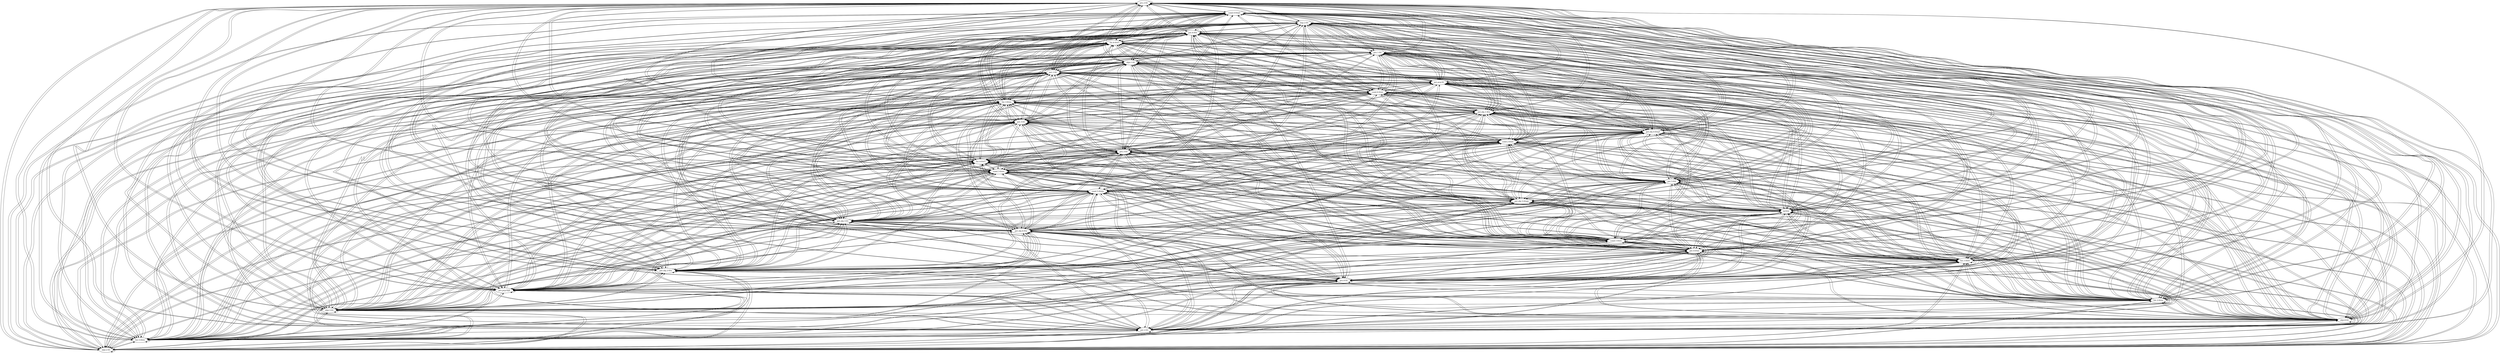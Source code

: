 digraph  {
	node [label="\N"];
	"prs.2-fri"	 [cell="prs.2",
		label="prs.2-fri",
		tense=prs,
		weight=1.0];
	"prs.2-fri" -> "prs.2-fri"	 [weight=1.0];
	"cond.4-frirjô"	 [cell="cond.4",
		label="cond.4-frirjɔ̃",
		tense=cond,
		weight=0.97];
	"prs.2-fri" -> "cond.4-frirjô"	 [weight=0.9409];
	"sbjv.2-fri"	 [cell="sbjv.2",
		label="sbjv.2-fri",
		tense=sbjv,
		weight=0.32];
	"prs.2-fri" -> "sbjv.2-fri"	 [weight=0.1024];
	"fut.5-frirE"	 [cell="fut.5",
		label="fut.5-frire",
		tense=fut,
		weight=0.97];
	"prs.2-fri" -> "fut.5-frirE"	 [weight=0.9409];
	"pst.2-fri"	 [cell="pst.2",
		label="pst.2-fri",
		tense=pst,
		weight=0.11];
	"prs.2-fri" -> "pst.2-fri"	 [weight=0.0121];
	"sbjv.6-fri"	 [cell="sbjv.6",
		label="sbjv.6-fri",
		tense=sbjv,
		weight=0.32];
	"prs.2-fri" -> "sbjv.6-fri"	 [weight=0.1024];
	"sbjv.3-fri"	 [cell="sbjv.3",
		label="sbjv.3-fri",
		tense=sbjv,
		weight=0.32];
	"prs.2-fri" -> "sbjv.3-fri"	 [weight=0.1024];
	"fut.2-frira"	 [cell="fut.2",
		label="fut.2-frira",
		tense=fut,
		weight=0.97];
	"prs.2-fri" -> "fut.2-frira"	 [weight=0.9409];
	"prs.pcp-frjâ"	 [cell="prs.pcp",
		label="prs.pcp-frjɑ̃",
		tense="prs.pcp",
		weight=0.29];
	"prs.2-fri" -> "prs.pcp-frjâ"	 [weight=0.0841];
	"prs.6-fri"	 [cell="prs.6",
		label="prs.6-fri",
		tense=prs,
		weight=0.32];
	"prs.2-fri" -> "prs.6-fri"	 [weight=0.1024];
	"pst.sbj.2-fris"	 [cell="pst.sbj.2",
		label="pst.sbj.2-fris",
		tense="pst.sbj",
		weight=0.11];
	"prs.2-fri" -> "pst.sbj.2-fris"	 [weight=0.0121];
	"fut.1-frirE"	 [cell="fut.1",
		label="fut.1-frire",
		tense=fut,
		weight=0.97];
	"prs.2-fri" -> "fut.1-frirE"	 [weight=0.9409];
	"pst.4-frim"	 [cell="pst.4",
		label="pst.4-frim",
		tense=pst,
		weight=0.11];
	"prs.2-fri" -> "pst.4-frim"	 [weight=0.0121];
	"cond.1-frirE"	 [cell="cond.1",
		label="cond.1-frire",
		tense=cond,
		weight=0.97];
	"prs.2-fri" -> "cond.1-frirE"	 [weight=0.9409];
	"pst.sbj.6-fris"	 [cell="pst.sbj.6",
		label="pst.sbj.6-fris",
		tense="pst.sbj",
		weight=0.11];
	"prs.2-fri" -> "pst.sbj.6-fris"	 [weight=0.0121];
	"pst.sbj.3-fri"	 [cell="pst.sbj.3",
		label="pst.sbj.3-fri",
		tense="pst.sbj",
		weight=0.11];
	"prs.2-fri" -> "pst.sbj.3-fri"	 [weight=0.0121];
	"inf-frir"	 [cell=inf,
		label="inf-frir",
		tense=inf,
		weight=0.63];
	"prs.2-fri" -> "inf-frir"	 [weight=0.4032];
	"pst.sbj.5-frisjE"	 [cell="pst.sbj.5",
		label="pst.sbj.5-frisje",
		tense="pst.sbj",
		weight=0.11];
	"prs.2-fri" -> "pst.sbj.5-frisjE"	 [weight=0.0121];
	"cond.5-frirjE"	 [cell="cond.5",
		label="cond.5-frirje",
		tense=cond,
		weight=0.97];
	"prs.2-fri" -> "cond.5-frirjE"	 [weight=0.9409];
	"pst.5-frit"	 [cell="pst.5",
		label="pst.5-frit",
		tense=pst,
		weight=0.11];
	"prs.2-fri" -> "pst.5-frit"	 [weight=0.0121];
	"cond.3-frirE"	 [cell="cond.3",
		label="cond.3-frire",
		tense=cond,
		weight=0.97];
	"prs.2-fri" -> "cond.3-frirE"	 [weight=0.9409];
	"fut.4-frirô"	 [cell="fut.4",
		label="fut.4-frirɔ̃",
		tense=fut,
		weight=0.97];
	"prs.2-fri" -> "fut.4-frirô"	 [weight=0.9409];
	"prs.3-fri"	 [cell="prs.3",
		label="prs.3-fri",
		tense=prs,
		weight=1.0];
	"prs.2-fri" -> "prs.3-fri"	 [weight=1.0];
	"cond.2-frirE"	 [cell="cond.2",
		label="cond.2-frire",
		tense=cond,
		weight=0.97];
	"prs.2-fri" -> "cond.2-frirE"	 [weight=0.9409];
	"pst.sbj.4-frisjô"	 [cell="pst.sbj.4",
		label="pst.sbj.4-frisjɔ̃",
		tense="pst.sbj",
		weight=0.11];
	"prs.2-fri" -> "pst.sbj.4-frisjô"	 [weight=0.0121];
	"pst.3-fri"	 [cell="pst.3",
		label="pst.3-fri",
		tense=pst,
		weight=0.11];
	"prs.2-fri" -> "pst.3-fri"	 [weight=0.0121];
	"pst.sbj.1-fris"	 [cell="pst.sbj.1",
		label="pst.sbj.1-fris",
		tense="pst.sbj",
		weight=0.11];
	"prs.2-fri" -> "pst.sbj.1-fris"	 [weight=0.0121];
	"fut.3-frira"	 [cell="fut.3",
		label="fut.3-frira",
		tense=fut,
		weight=0.97];
	"prs.2-fri" -> "fut.3-frira"	 [weight=0.9409];
	"cond.6-frirE"	 [cell="cond.6",
		label="cond.6-frire",
		tense=cond,
		weight=0.97];
	"prs.2-fri" -> "cond.6-frirE"	 [weight=0.9409];
	"pst.pcp-fri"	 [cell="pst.pcp",
		label="pst.pcp-fri",
		tense="pst.pcp",
		weight=0.81];
	"prs.2-fri" -> "pst.pcp-fri"	 [weight=0.6561];
	"pst.1-fri"	 [cell="pst.1",
		label="pst.1-fri",
		tense=pst,
		weight=0.11];
	"prs.2-fri" -> "pst.1-fri"	 [weight=0.0121];
	"sbjv.1-fri"	 [cell="sbjv.1",
		label="sbjv.1-fri",
		tense=sbjv,
		weight=0.32];
	"prs.2-fri" -> "sbjv.1-fri"	 [weight=0.1024];
	"prs.1-fri"	 [cell="prs.1",
		label="prs.1-fri",
		tense=prs,
		weight=1.0];
	"prs.2-fri" -> "prs.1-fri"	 [weight=1.0];
	"fut.6-frirô"	 [cell="fut.6",
		label="fut.6-frirɔ̃",
		tense=fut,
		weight=0.97];
	"prs.2-fri" -> "fut.6-frirô"	 [weight=0.9409];
	"pst.6-frir"	 [cell="pst.6",
		label="pst.6-frir",
		tense=pst,
		weight=0.11];
	"prs.2-fri" -> "pst.6-frir"	 [weight=0.0121];
	"imp.2-fri"	 [cell="imp.2",
		label="imp.2-fri",
		tense=imp,
		weight=1.0];
	"prs.2-fri" -> "imp.2-fri"	 [weight=1.0];
	"cond.4-frirjô" -> "prs.2-fri"	 [weight=1.0];
	"cond.4-frirjô" -> "cond.4-frirjô"	 [weight=0.97];
	"cond.4-frirjô" -> "sbjv.2-fri"	 [weight=0.1216];
	"cond.4-frirjô" -> "fut.5-frirE"	 [weight=0.97];
	"cond.4-frirjô" -> "pst.2-fri"	 [weight=0.0913];
	"cond.4-frirjô" -> "sbjv.6-fri"	 [weight=0.1216];
	"cond.4-frirjô" -> "sbjv.3-fri"	 [weight=0.1216];
	"cond.4-frirjô" -> "fut.2-frira"	 [weight=0.97];
	"cond.4-frirjô" -> "prs.pcp-frjâ"	 [weight=0.0348];
	"cond.4-frirjô" -> "prs.6-fri"	 [weight=0.1216];
	"cond.4-frirjô" -> "pst.sbj.2-fris"	 [weight=0.0913];
	"cond.4-frirjô" -> "fut.1-frirE"	 [weight=0.97];
	"cond.4-frirjô" -> "pst.4-frim"	 [weight=0.0913];
	"cond.4-frirjô" -> "cond.1-frirE"	 [weight=0.97];
	"cond.4-frirjô" -> "pst.sbj.6-fris"	 [weight=0.0913];
	"cond.4-frirjô" -> "pst.sbj.3-fri"	 [weight=0.0913];
	"cond.4-frirjô" -> "inf-frir"	 [weight=0.4977];
	"cond.4-frirjô" -> "pst.sbj.5-frisjE"	 [weight=0.0913];
	"cond.4-frirjô" -> "cond.5-frirjE"	 [weight=0.97];
	"cond.4-frirjô" -> "pst.5-frit"	 [weight=0.0913];
	"cond.4-frirjô" -> "cond.3-frirE"	 [weight=0.97];
	"cond.4-frirjô" -> "fut.4-frirô"	 [weight=0.97];
	"cond.4-frirjô" -> "prs.3-fri"	 [weight=1.0];
	"cond.4-frirjô" -> "cond.2-frirE"	 [weight=0.97];
	"cond.4-frirjô" -> "pst.sbj.4-frisjô"	 [weight=0.0913];
	"cond.4-frirjô" -> "pst.3-fri"	 [weight=0.0913];
	"cond.4-frirjô" -> "pst.sbj.1-fris"	 [weight=0.0913];
	"cond.4-frirjô" -> "fut.3-frira"	 [weight=0.97];
	"cond.4-frirjô" -> "cond.6-frirE"	 [weight=0.97];
	"cond.4-frirjô" -> "pst.pcp-fri"	 [weight=0.567];
	"cond.4-frirjô" -> "pst.1-fri"	 [weight=0.0913];
	"cond.4-frirjô" -> "sbjv.1-fri"	 [weight=0.1216];
	"cond.4-frirjô" -> "prs.1-fri"	 [weight=1.0];
	"cond.4-frirjô" -> "fut.6-frirô"	 [weight=0.97];
	"cond.4-frirjô" -> "pst.6-frir"	 [weight=0.0913];
	"cond.4-frirjô" -> "imp.2-fri"	 [weight=1.0];
	"sbjv.2-fri" -> "prs.2-fri"	 [weight=1.0];
	"sbjv.2-fri" -> "cond.4-frirjô"	 [weight=0.97];
	"sbjv.2-fri" -> "sbjv.2-fri"	 [weight=0.32];
	"sbjv.2-fri" -> "fut.5-frirE"	 [weight=0.97];
	"sbjv.2-fri" -> "pst.2-fri"	 [weight=0.0];
	"sbjv.2-fri" -> "sbjv.6-fri"	 [weight=0.32];
	"sbjv.2-fri" -> "sbjv.3-fri"	 [weight=0.32];
	"sbjv.2-fri" -> "fut.2-frira"	 [weight=0.97];
	"sbjv.2-fri" -> "prs.pcp-frjâ"	 [weight=0.2668];
	"sbjv.2-fri" -> "prs.6-fri"	 [weight=0.32];
	"sbjv.2-fri" -> "pst.sbj.2-fris"	 [weight=0.0];
	"sbjv.2-fri" -> "fut.1-frirE"	 [weight=0.97];
	"sbjv.2-fri" -> "pst.4-frim"	 [weight=0.0];
	"sbjv.2-fri" -> "cond.1-frirE"	 [weight=0.97];
	"sbjv.2-fri" -> "pst.sbj.6-fris"	 [weight=0.0];
	"sbjv.2-fri" -> "pst.sbj.3-fri"	 [weight=0.0];
	"sbjv.2-fri" -> "inf-frir"	 [weight=0.0];
	"sbjv.2-fri" -> "pst.sbj.5-frisjE"	 [weight=0.0];
	"sbjv.2-fri" -> "cond.5-frirjE"	 [weight=0.97];
	"sbjv.2-fri" -> "pst.5-frit"	 [weight=0.0];
	"sbjv.2-fri" -> "cond.3-frirE"	 [weight=0.97];
	"sbjv.2-fri" -> "fut.4-frirô"	 [weight=0.97];
	"sbjv.2-fri" -> "prs.3-fri"	 [weight=1.0];
	"sbjv.2-fri" -> "cond.2-frirE"	 [weight=0.97];
	"sbjv.2-fri" -> "pst.sbj.4-frisjô"	 [weight=0.0];
	"sbjv.2-fri" -> "pst.3-fri"	 [weight=0.0];
	"sbjv.2-fri" -> "pst.sbj.1-fris"	 [weight=0.0];
	"sbjv.2-fri" -> "fut.3-frira"	 [weight=0.97];
	"sbjv.2-fri" -> "cond.6-frirE"	 [weight=0.97];
	"sbjv.2-fri" -> "pst.pcp-fri"	 [weight=0.0];
	"sbjv.2-fri" -> "pst.1-fri"	 [weight=0.0];
	"sbjv.2-fri" -> "sbjv.1-fri"	 [weight=0.32];
	"sbjv.2-fri" -> "prs.1-fri"	 [weight=1.0];
	"sbjv.2-fri" -> "fut.6-frirô"	 [weight=0.97];
	"sbjv.2-fri" -> "pst.6-frir"	 [weight=0.0];
	"sbjv.2-fri" -> "imp.2-fri"	 [weight=1.0];
	"fut.5-frirE" -> "prs.2-fri"	 [weight=1.0];
	"fut.5-frirE" -> "cond.4-frirjô"	 [weight=0.97];
	"fut.5-frirE" -> "sbjv.2-fri"	 [weight=0.1216];
	"fut.5-frirE" -> "fut.5-frirE"	 [weight=0.97];
	"fut.5-frirE" -> "pst.2-fri"	 [weight=0.0913];
	"fut.5-frirE" -> "sbjv.6-fri"	 [weight=0.1216];
	"fut.5-frirE" -> "sbjv.3-fri"	 [weight=0.1216];
	"fut.5-frirE" -> "fut.2-frira"	 [weight=0.97];
	"fut.5-frirE" -> "prs.pcp-frjâ"	 [weight=0.0406];
	"fut.5-frirE" -> "prs.6-fri"	 [weight=0.1216];
	"fut.5-frirE" -> "pst.sbj.2-fris"	 [weight=0.0913];
	"fut.5-frirE" -> "fut.1-frirE"	 [weight=0.97];
	"fut.5-frirE" -> "pst.4-frim"	 [weight=0.0913];
	"fut.5-frirE" -> "cond.1-frirE"	 [weight=0.97];
	"fut.5-frirE" -> "pst.sbj.6-fris"	 [weight=0.0913];
	"fut.5-frirE" -> "pst.sbj.3-fri"	 [weight=0.0913];
	"fut.5-frirE" -> "inf-frir"	 [weight=0.4977];
	"fut.5-frirE" -> "pst.sbj.5-frisjE"	 [weight=0.0913];
	"fut.5-frirE" -> "cond.5-frirjE"	 [weight=0.97];
	"fut.5-frirE" -> "pst.5-frit"	 [weight=0.0913];
	"fut.5-frirE" -> "cond.3-frirE"	 [weight=0.97];
	"fut.5-frirE" -> "fut.4-frirô"	 [weight=0.97];
	"fut.5-frirE" -> "prs.3-fri"	 [weight=1.0];
	"fut.5-frirE" -> "cond.2-frirE"	 [weight=0.97];
	"fut.5-frirE" -> "pst.sbj.4-frisjô"	 [weight=0.0913];
	"fut.5-frirE" -> "pst.3-fri"	 [weight=0.0913];
	"fut.5-frirE" -> "pst.sbj.1-fris"	 [weight=0.0913];
	"fut.5-frirE" -> "fut.3-frira"	 [weight=0.97];
	"fut.5-frirE" -> "cond.6-frirE"	 [weight=0.97];
	"fut.5-frirE" -> "pst.pcp-fri"	 [weight=0.567];
	"fut.5-frirE" -> "pst.1-fri"	 [weight=0.0913];
	"fut.5-frirE" -> "sbjv.1-fri"	 [weight=0.1216];
	"fut.5-frirE" -> "prs.1-fri"	 [weight=1.0];
	"fut.5-frirE" -> "fut.6-frirô"	 [weight=0.97];
	"fut.5-frirE" -> "pst.6-frir"	 [weight=0.0913];
	"fut.5-frirE" -> "imp.2-fri"	 [weight=1.0];
	"pst.2-fri" -> "prs.2-fri"	 [weight=1.0];
	"pst.2-fri" -> "cond.4-frirjô"	 [weight=0.9215];
	"pst.2-fri" -> "sbjv.2-fri"	 [weight=0.0064];
	"pst.2-fri" -> "fut.5-frirE"	 [weight=0.9215];
	"pst.2-fri" -> "pst.2-fri"	 [weight=0.11];
	"pst.2-fri" -> "sbjv.6-fri"	 [weight=0.0064];
	"pst.2-fri" -> "sbjv.3-fri"	 [weight=0.0064];
	"pst.2-fri" -> "fut.2-frira"	 [weight=0.9215];
	"pst.2-fri" -> "prs.pcp-frjâ"	 [weight=0.0087];
	"pst.2-fri" -> "prs.6-fri"	 [weight=0.0064];
	"pst.2-fri" -> "pst.sbj.2-fris"	 [weight=0.11];
	"pst.2-fri" -> "fut.1-frirE"	 [weight=0.9215];
	"pst.2-fri" -> "pst.4-frim"	 [weight=0.11];
	"pst.2-fri" -> "cond.1-frirE"	 [weight=0.9215];
	"pst.2-fri" -> "pst.sbj.6-fris"	 [weight=0.11];
	"pst.2-fri" -> "pst.sbj.3-fri"	 [weight=0.11];
	"pst.2-fri" -> "inf-frir"	 [weight=0.63];
	"pst.2-fri" -> "pst.sbj.5-frisjE"	 [weight=0.11];
	"pst.2-fri" -> "cond.5-frirjE"	 [weight=0.9215];
	"pst.2-fri" -> "pst.5-frit"	 [weight=0.11];
	"pst.2-fri" -> "cond.3-frirE"	 [weight=0.9215];
	"pst.2-fri" -> "fut.4-frirô"	 [weight=0.9215];
	"pst.2-fri" -> "prs.3-fri"	 [weight=1.0];
	"pst.2-fri" -> "cond.2-frirE"	 [weight=0.9215];
	"pst.2-fri" -> "pst.sbj.4-frisjô"	 [weight=0.11];
	"pst.2-fri" -> "pst.3-fri"	 [weight=0.11];
	"pst.2-fri" -> "pst.sbj.1-fris"	 [weight=0.11];
	"pst.2-fri" -> "fut.3-frira"	 [weight=0.9215];
	"pst.2-fri" -> "cond.6-frirE"	 [weight=0.9215];
	"pst.2-fri" -> "pst.pcp-fri"	 [weight=0.81];
	"pst.2-fri" -> "pst.1-fri"	 [weight=0.11];
	"pst.2-fri" -> "sbjv.1-fri"	 [weight=0.0064];
	"pst.2-fri" -> "prs.1-fri"	 [weight=1.0];
	"pst.2-fri" -> "fut.6-frirô"	 [weight=0.9215];
	"pst.2-fri" -> "pst.6-frir"	 [weight=0.11];
	"pst.2-fri" -> "imp.2-fri"	 [weight=1.0];
	"sbjv.6-fri" -> "prs.2-fri"	 [weight=1.0];
	"sbjv.6-fri" -> "cond.4-frirjô"	 [weight=0.97];
	"sbjv.6-fri" -> "sbjv.2-fri"	 [weight=0.32];
	"sbjv.6-fri" -> "fut.5-frirE"	 [weight=0.97];
	"sbjv.6-fri" -> "pst.2-fri"	 [weight=0.0];
	"sbjv.6-fri" -> "sbjv.6-fri"	 [weight=0.32];
	"sbjv.6-fri" -> "sbjv.3-fri"	 [weight=0.32];
	"sbjv.6-fri" -> "fut.2-frira"	 [weight=0.97];
	"sbjv.6-fri" -> "prs.pcp-frjâ"	 [weight=0.2668];
	"sbjv.6-fri" -> "prs.6-fri"	 [weight=0.32];
	"sbjv.6-fri" -> "pst.sbj.2-fris"	 [weight=0.0];
	"sbjv.6-fri" -> "fut.1-frirE"	 [weight=0.97];
	"sbjv.6-fri" -> "pst.4-frim"	 [weight=0.0];
	"sbjv.6-fri" -> "cond.1-frirE"	 [weight=0.97];
	"sbjv.6-fri" -> "pst.sbj.6-fris"	 [weight=0.0];
	"sbjv.6-fri" -> "pst.sbj.3-fri"	 [weight=0.0];
	"sbjv.6-fri" -> "inf-frir"	 [weight=0.0];
	"sbjv.6-fri" -> "pst.sbj.5-frisjE"	 [weight=0.0];
	"sbjv.6-fri" -> "cond.5-frirjE"	 [weight=0.97];
	"sbjv.6-fri" -> "pst.5-frit"	 [weight=0.0];
	"sbjv.6-fri" -> "cond.3-frirE"	 [weight=0.97];
	"sbjv.6-fri" -> "fut.4-frirô"	 [weight=0.97];
	"sbjv.6-fri" -> "prs.3-fri"	 [weight=1.0];
	"sbjv.6-fri" -> "cond.2-frirE"	 [weight=0.97];
	"sbjv.6-fri" -> "pst.sbj.4-frisjô"	 [weight=0.0];
	"sbjv.6-fri" -> "pst.3-fri"	 [weight=0.0];
	"sbjv.6-fri" -> "pst.sbj.1-fris"	 [weight=0.0];
	"sbjv.6-fri" -> "fut.3-frira"	 [weight=0.97];
	"sbjv.6-fri" -> "cond.6-frirE"	 [weight=0.97];
	"sbjv.6-fri" -> "pst.pcp-fri"	 [weight=0.0];
	"sbjv.6-fri" -> "pst.1-fri"	 [weight=0.0];
	"sbjv.6-fri" -> "sbjv.1-fri"	 [weight=0.32];
	"sbjv.6-fri" -> "prs.1-fri"	 [weight=1.0];
	"sbjv.6-fri" -> "fut.6-frirô"	 [weight=0.97];
	"sbjv.6-fri" -> "pst.6-frir"	 [weight=0.0];
	"sbjv.6-fri" -> "imp.2-fri"	 [weight=1.0];
	"sbjv.3-fri" -> "prs.2-fri"	 [weight=1.0];
	"sbjv.3-fri" -> "cond.4-frirjô"	 [weight=0.97];
	"sbjv.3-fri" -> "sbjv.2-fri"	 [weight=0.32];
	"sbjv.3-fri" -> "fut.5-frirE"	 [weight=0.97];
	"sbjv.3-fri" -> "pst.2-fri"	 [weight=0.0];
	"sbjv.3-fri" -> "sbjv.6-fri"	 [weight=0.32];
	"sbjv.3-fri" -> "sbjv.3-fri"	 [weight=0.32];
	"sbjv.3-fri" -> "fut.2-frira"	 [weight=0.97];
	"sbjv.3-fri" -> "prs.pcp-frjâ"	 [weight=0.2668];
	"sbjv.3-fri" -> "prs.6-fri"	 [weight=0.32];
	"sbjv.3-fri" -> "pst.sbj.2-fris"	 [weight=0.0];
	"sbjv.3-fri" -> "fut.1-frirE"	 [weight=0.97];
	"sbjv.3-fri" -> "pst.4-frim"	 [weight=0.0];
	"sbjv.3-fri" -> "cond.1-frirE"	 [weight=0.97];
	"sbjv.3-fri" -> "pst.sbj.6-fris"	 [weight=0.0];
	"sbjv.3-fri" -> "pst.sbj.3-fri"	 [weight=0.0];
	"sbjv.3-fri" -> "inf-frir"	 [weight=0.0];
	"sbjv.3-fri" -> "pst.sbj.5-frisjE"	 [weight=0.0];
	"sbjv.3-fri" -> "cond.5-frirjE"	 [weight=0.97];
	"sbjv.3-fri" -> "pst.5-frit"	 [weight=0.0];
	"sbjv.3-fri" -> "cond.3-frirE"	 [weight=0.97];
	"sbjv.3-fri" -> "fut.4-frirô"	 [weight=0.97];
	"sbjv.3-fri" -> "prs.3-fri"	 [weight=1.0];
	"sbjv.3-fri" -> "cond.2-frirE"	 [weight=0.97];
	"sbjv.3-fri" -> "pst.sbj.4-frisjô"	 [weight=0.0];
	"sbjv.3-fri" -> "pst.3-fri"	 [weight=0.0];
	"sbjv.3-fri" -> "pst.sbj.1-fris"	 [weight=0.0];
	"sbjv.3-fri" -> "fut.3-frira"	 [weight=0.97];
	"sbjv.3-fri" -> "cond.6-frirE"	 [weight=0.97];
	"sbjv.3-fri" -> "pst.pcp-fri"	 [weight=0.0];
	"sbjv.3-fri" -> "pst.1-fri"	 [weight=0.0];
	"sbjv.3-fri" -> "sbjv.1-fri"	 [weight=0.32];
	"sbjv.3-fri" -> "prs.1-fri"	 [weight=1.0];
	"sbjv.3-fri" -> "fut.6-frirô"	 [weight=0.97];
	"sbjv.3-fri" -> "pst.6-frir"	 [weight=0.0];
	"sbjv.3-fri" -> "imp.2-fri"	 [weight=1.0];
	"fut.2-frira" -> "prs.2-fri"	 [weight=1.0];
	"fut.2-frira" -> "cond.4-frirjô"	 [weight=0.97];
	"fut.2-frira" -> "sbjv.2-fri"	 [weight=0.1216];
	"fut.2-frira" -> "fut.5-frirE"	 [weight=0.97];
	"fut.2-frira" -> "pst.2-fri"	 [weight=0.0913];
	"fut.2-frira" -> "sbjv.6-fri"	 [weight=0.1216];
	"fut.2-frira" -> "sbjv.3-fri"	 [weight=0.1216];
	"fut.2-frira" -> "fut.2-frira"	 [weight=0.97];
	"fut.2-frira" -> "prs.pcp-frjâ"	 [weight=0.0406];
	"fut.2-frira" -> "prs.6-fri"	 [weight=0.1216];
	"fut.2-frira" -> "pst.sbj.2-fris"	 [weight=0.0913];
	"fut.2-frira" -> "fut.1-frirE"	 [weight=0.97];
	"fut.2-frira" -> "pst.4-frim"	 [weight=0.0913];
	"fut.2-frira" -> "cond.1-frirE"	 [weight=0.97];
	"fut.2-frira" -> "pst.sbj.6-fris"	 [weight=0.0913];
	"fut.2-frira" -> "pst.sbj.3-fri"	 [weight=0.0913];
	"fut.2-frira" -> "inf-frir"	 [weight=0.4977];
	"fut.2-frira" -> "pst.sbj.5-frisjE"	 [weight=0.0913];
	"fut.2-frira" -> "cond.5-frirjE"	 [weight=0.97];
	"fut.2-frira" -> "pst.5-frit"	 [weight=0.0913];
	"fut.2-frira" -> "cond.3-frirE"	 [weight=0.97];
	"fut.2-frira" -> "fut.4-frirô"	 [weight=0.97];
	"fut.2-frira" -> "prs.3-fri"	 [weight=1.0];
	"fut.2-frira" -> "cond.2-frirE"	 [weight=0.97];
	"fut.2-frira" -> "pst.sbj.4-frisjô"	 [weight=0.0913];
	"fut.2-frira" -> "pst.3-fri"	 [weight=0.0913];
	"fut.2-frira" -> "pst.sbj.1-fris"	 [weight=0.0913];
	"fut.2-frira" -> "fut.3-frira"	 [weight=0.97];
	"fut.2-frira" -> "cond.6-frirE"	 [weight=0.97];
	"fut.2-frira" -> "pst.pcp-fri"	 [weight=0.567];
	"fut.2-frira" -> "pst.1-fri"	 [weight=0.0913];
	"fut.2-frira" -> "sbjv.1-fri"	 [weight=0.1216];
	"fut.2-frira" -> "prs.1-fri"	 [weight=1.0];
	"fut.2-frira" -> "fut.6-frirô"	 [weight=0.97];
	"fut.2-frira" -> "pst.6-frir"	 [weight=0.0913];
	"fut.2-frira" -> "imp.2-fri"	 [weight=1.0];
	"prs.pcp-frjâ" -> "prs.2-fri"	 [weight=1.0];
	"prs.pcp-frjâ" -> "cond.4-frirjô"	 [weight=0.97];
	"prs.pcp-frjâ" -> "sbjv.2-fri"	 [weight=0.32];
	"prs.pcp-frjâ" -> "fut.5-frirE"	 [weight=0.97];
	"prs.pcp-frjâ" -> "pst.2-fri"	 [weight=0.0099];
	"prs.pcp-frjâ" -> "sbjv.6-fri"	 [weight=0.32];
	"prs.pcp-frjâ" -> "sbjv.3-fri"	 [weight=0.32];
	"prs.pcp-frjâ" -> "fut.2-frira"	 [weight=0.97];
	"prs.pcp-frjâ" -> "prs.pcp-frjâ"	 [weight=0.29];
	"prs.pcp-frjâ" -> "prs.6-fri"	 [weight=0.2784];
	"prs.pcp-frjâ" -> "pst.sbj.2-fris"	 [weight=0.0099];
	"prs.pcp-frjâ" -> "fut.1-frirE"	 [weight=0.97];
	"prs.pcp-frjâ" -> "pst.4-frim"	 [weight=0.0099];
	"prs.pcp-frjâ" -> "cond.1-frirE"	 [weight=0.97];
	"prs.pcp-frjâ" -> "pst.sbj.6-fris"	 [weight=0.0099];
	"prs.pcp-frjâ" -> "pst.sbj.3-fri"	 [weight=0.0099];
	"prs.pcp-frjâ" -> "inf-frir"	 [weight=0.0315];
	"prs.pcp-frjâ" -> "pst.sbj.5-frisjE"	 [weight=0.0099];
	"prs.pcp-frjâ" -> "cond.5-frirjE"	 [weight=0.97];
	"prs.pcp-frjâ" -> "pst.5-frit"	 [weight=0.0099];
	"prs.pcp-frjâ" -> "cond.3-frirE"	 [weight=0.97];
	"prs.pcp-frjâ" -> "fut.4-frirô"	 [weight=0.97];
	"prs.pcp-frjâ" -> "prs.3-fri"	 [weight=1.0];
	"prs.pcp-frjâ" -> "cond.2-frirE"	 [weight=0.97];
	"prs.pcp-frjâ" -> "pst.sbj.4-frisjô"	 [weight=0.0099];
	"prs.pcp-frjâ" -> "pst.3-fri"	 [weight=0.0099];
	"prs.pcp-frjâ" -> "pst.sbj.1-fris"	 [weight=0.0099];
	"prs.pcp-frjâ" -> "fut.3-frira"	 [weight=0.97];
	"prs.pcp-frjâ" -> "cond.6-frirE"	 [weight=0.97];
	"prs.pcp-frjâ" -> "pst.pcp-fri"	 [weight=0.0];
	"prs.pcp-frjâ" -> "pst.1-fri"	 [weight=0.0099];
	"prs.pcp-frjâ" -> "sbjv.1-fri"	 [weight=0.32];
	"prs.pcp-frjâ" -> "prs.1-fri"	 [weight=1.0];
	"prs.pcp-frjâ" -> "fut.6-frirô"	 [weight=0.97];
	"prs.pcp-frjâ" -> "pst.6-frir"	 [weight=0.0099];
	"prs.pcp-frjâ" -> "imp.2-fri"	 [weight=1.0];
	"prs.6-fri" -> "prs.2-fri"	 [weight=1.0];
	"prs.6-fri" -> "cond.4-frirjô"	 [weight=0.97];
	"prs.6-fri" -> "sbjv.2-fri"	 [weight=0.32];
	"prs.6-fri" -> "fut.5-frirE"	 [weight=0.97];
	"prs.6-fri" -> "pst.2-fri"	 [weight=0.0];
	"prs.6-fri" -> "sbjv.6-fri"	 [weight=0.32];
	"prs.6-fri" -> "sbjv.3-fri"	 [weight=0.32];
	"prs.6-fri" -> "fut.2-frira"	 [weight=0.97];
	"prs.6-fri" -> "prs.pcp-frjâ"	 [weight=0.087];
	"prs.6-fri" -> "prs.6-fri"	 [weight=0.32];
	"prs.6-fri" -> "pst.sbj.2-fris"	 [weight=0.0];
	"prs.6-fri" -> "fut.1-frirE"	 [weight=0.97];
	"prs.6-fri" -> "pst.4-frim"	 [weight=0.0];
	"prs.6-fri" -> "cond.1-frirE"	 [weight=0.97];
	"prs.6-fri" -> "pst.sbj.6-fris"	 [weight=0.0];
	"prs.6-fri" -> "pst.sbj.3-fri"	 [weight=0.0];
	"prs.6-fri" -> "inf-frir"	 [weight=0.0];
	"prs.6-fri" -> "pst.sbj.5-frisjE"	 [weight=0.0];
	"prs.6-fri" -> "cond.5-frirjE"	 [weight=0.97];
	"prs.6-fri" -> "pst.5-frit"	 [weight=0.0];
	"prs.6-fri" -> "cond.3-frirE"	 [weight=0.97];
	"prs.6-fri" -> "fut.4-frirô"	 [weight=0.97];
	"prs.6-fri" -> "prs.3-fri"	 [weight=1.0];
	"prs.6-fri" -> "cond.2-frirE"	 [weight=0.97];
	"prs.6-fri" -> "pst.sbj.4-frisjô"	 [weight=0.0];
	"prs.6-fri" -> "pst.3-fri"	 [weight=0.0];
	"prs.6-fri" -> "pst.sbj.1-fris"	 [weight=0.0];
	"prs.6-fri" -> "fut.3-frira"	 [weight=0.97];
	"prs.6-fri" -> "cond.6-frirE"	 [weight=0.97];
	"prs.6-fri" -> "pst.pcp-fri"	 [weight=0.0];
	"prs.6-fri" -> "pst.1-fri"	 [weight=0.0];
	"prs.6-fri" -> "sbjv.1-fri"	 [weight=0.32];
	"prs.6-fri" -> "prs.1-fri"	 [weight=1.0];
	"prs.6-fri" -> "fut.6-frirô"	 [weight=0.97];
	"prs.6-fri" -> "pst.6-frir"	 [weight=0.0];
	"prs.6-fri" -> "imp.2-fri"	 [weight=1.0];
	"pst.sbj.2-fris" -> "prs.2-fri"	 [weight=1.0];
	"pst.sbj.2-fris" -> "cond.4-frirjô"	 [weight=0.9215];
	"pst.sbj.2-fris" -> "sbjv.2-fri"	 [weight=0.0064];
	"pst.sbj.2-fris" -> "fut.5-frirE"	 [weight=0.9215];
	"pst.sbj.2-fris" -> "pst.2-fri"	 [weight=0.11];
	"pst.sbj.2-fris" -> "sbjv.6-fri"	 [weight=0.0064];
	"pst.sbj.2-fris" -> "sbjv.3-fri"	 [weight=0.0064];
	"pst.sbj.2-fris" -> "fut.2-frira"	 [weight=0.9215];
	"pst.sbj.2-fris" -> "prs.pcp-frjâ"	 [weight=0.0087];
	"pst.sbj.2-fris" -> "prs.6-fri"	 [weight=0.0064];
	"pst.sbj.2-fris" -> "pst.sbj.2-fris"	 [weight=0.11];
	"pst.sbj.2-fris" -> "fut.1-frirE"	 [weight=0.9215];
	"pst.sbj.2-fris" -> "pst.4-frim"	 [weight=0.11];
	"pst.sbj.2-fris" -> "cond.1-frirE"	 [weight=0.9215];
	"pst.sbj.2-fris" -> "pst.sbj.6-fris"	 [weight=0.11];
	"pst.sbj.2-fris" -> "pst.sbj.3-fri"	 [weight=0.11];
	"pst.sbj.2-fris" -> "inf-frir"	 [weight=0.63];
	"pst.sbj.2-fris" -> "pst.sbj.5-frisjE"	 [weight=0.11];
	"pst.sbj.2-fris" -> "cond.5-frirjE"	 [weight=0.9215];
	"pst.sbj.2-fris" -> "pst.5-frit"	 [weight=0.11];
	"pst.sbj.2-fris" -> "cond.3-frirE"	 [weight=0.9215];
	"pst.sbj.2-fris" -> "fut.4-frirô"	 [weight=0.9215];
	"pst.sbj.2-fris" -> "prs.3-fri"	 [weight=1.0];
	"pst.sbj.2-fris" -> "cond.2-frirE"	 [weight=0.9215];
	"pst.sbj.2-fris" -> "pst.sbj.4-frisjô"	 [weight=0.11];
	"pst.sbj.2-fris" -> "pst.3-fri"	 [weight=0.11];
	"pst.sbj.2-fris" -> "pst.sbj.1-fris"	 [weight=0.11];
	"pst.sbj.2-fris" -> "fut.3-frira"	 [weight=0.9215];
	"pst.sbj.2-fris" -> "cond.6-frirE"	 [weight=0.9215];
	"pst.sbj.2-fris" -> "pst.pcp-fri"	 [weight=0.81];
	"pst.sbj.2-fris" -> "pst.1-fri"	 [weight=0.11];
	"pst.sbj.2-fris" -> "sbjv.1-fri"	 [weight=0.0064];
	"pst.sbj.2-fris" -> "prs.1-fri"	 [weight=1.0];
	"pst.sbj.2-fris" -> "fut.6-frirô"	 [weight=0.9215];
	"pst.sbj.2-fris" -> "pst.6-frir"	 [weight=0.11];
	"pst.sbj.2-fris" -> "imp.2-fri"	 [weight=1.0];
	"fut.1-frirE" -> "prs.2-fri"	 [weight=1.0];
	"fut.1-frirE" -> "cond.4-frirjô"	 [weight=0.97];
	"fut.1-frirE" -> "sbjv.2-fri"	 [weight=0.1216];
	"fut.1-frirE" -> "fut.5-frirE"	 [weight=0.97];
	"fut.1-frirE" -> "pst.2-fri"	 [weight=0.0913];
	"fut.1-frirE" -> "sbjv.6-fri"	 [weight=0.1216];
	"fut.1-frirE" -> "sbjv.3-fri"	 [weight=0.1216];
	"fut.1-frirE" -> "fut.2-frira"	 [weight=0.97];
	"fut.1-frirE" -> "prs.pcp-frjâ"	 [weight=0.0406];
	"fut.1-frirE" -> "prs.6-fri"	 [weight=0.1216];
	"fut.1-frirE" -> "pst.sbj.2-fris"	 [weight=0.0913];
	"fut.1-frirE" -> "fut.1-frirE"	 [weight=0.97];
	"fut.1-frirE" -> "pst.4-frim"	 [weight=0.0913];
	"fut.1-frirE" -> "cond.1-frirE"	 [weight=0.97];
	"fut.1-frirE" -> "pst.sbj.6-fris"	 [weight=0.0913];
	"fut.1-frirE" -> "pst.sbj.3-fri"	 [weight=0.0913];
	"fut.1-frirE" -> "inf-frir"	 [weight=0.4977];
	"fut.1-frirE" -> "pst.sbj.5-frisjE"	 [weight=0.0913];
	"fut.1-frirE" -> "cond.5-frirjE"	 [weight=0.97];
	"fut.1-frirE" -> "pst.5-frit"	 [weight=0.0913];
	"fut.1-frirE" -> "cond.3-frirE"	 [weight=0.97];
	"fut.1-frirE" -> "fut.4-frirô"	 [weight=0.97];
	"fut.1-frirE" -> "prs.3-fri"	 [weight=1.0];
	"fut.1-frirE" -> "cond.2-frirE"	 [weight=0.97];
	"fut.1-frirE" -> "pst.sbj.4-frisjô"	 [weight=0.0913];
	"fut.1-frirE" -> "pst.3-fri"	 [weight=0.0913];
	"fut.1-frirE" -> "pst.sbj.1-fris"	 [weight=0.0913];
	"fut.1-frirE" -> "fut.3-frira"	 [weight=0.97];
	"fut.1-frirE" -> "cond.6-frirE"	 [weight=0.97];
	"fut.1-frirE" -> "pst.pcp-fri"	 [weight=0.567];
	"fut.1-frirE" -> "pst.1-fri"	 [weight=0.0913];
	"fut.1-frirE" -> "sbjv.1-fri"	 [weight=0.1216];
	"fut.1-frirE" -> "prs.1-fri"	 [weight=1.0];
	"fut.1-frirE" -> "fut.6-frirô"	 [weight=0.97];
	"fut.1-frirE" -> "pst.6-frir"	 [weight=0.0913];
	"fut.1-frirE" -> "imp.2-fri"	 [weight=1.0];
	"pst.4-frim" -> "prs.2-fri"	 [weight=1.0];
	"pst.4-frim" -> "cond.4-frirjô"	 [weight=0.9215];
	"pst.4-frim" -> "sbjv.2-fri"	 [weight=0.0064];
	"pst.4-frim" -> "fut.5-frirE"	 [weight=0.9215];
	"pst.4-frim" -> "pst.2-fri"	 [weight=0.11];
	"pst.4-frim" -> "sbjv.6-fri"	 [weight=0.0064];
	"pst.4-frim" -> "sbjv.3-fri"	 [weight=0.0064];
	"pst.4-frim" -> "fut.2-frira"	 [weight=0.9215];
	"pst.4-frim" -> "prs.pcp-frjâ"	 [weight=0.0087];
	"pst.4-frim" -> "prs.6-fri"	 [weight=0.0064];
	"pst.4-frim" -> "pst.sbj.2-fris"	 [weight=0.11];
	"pst.4-frim" -> "fut.1-frirE"	 [weight=0.9215];
	"pst.4-frim" -> "pst.4-frim"	 [weight=0.11];
	"pst.4-frim" -> "cond.1-frirE"	 [weight=0.9215];
	"pst.4-frim" -> "pst.sbj.6-fris"	 [weight=0.11];
	"pst.4-frim" -> "pst.sbj.3-fri"	 [weight=0.11];
	"pst.4-frim" -> "inf-frir"	 [weight=0.63];
	"pst.4-frim" -> "pst.sbj.5-frisjE"	 [weight=0.11];
	"pst.4-frim" -> "cond.5-frirjE"	 [weight=0.9215];
	"pst.4-frim" -> "pst.5-frit"	 [weight=0.11];
	"pst.4-frim" -> "cond.3-frirE"	 [weight=0.9215];
	"pst.4-frim" -> "fut.4-frirô"	 [weight=0.9215];
	"pst.4-frim" -> "prs.3-fri"	 [weight=1.0];
	"pst.4-frim" -> "cond.2-frirE"	 [weight=0.9215];
	"pst.4-frim" -> "pst.sbj.4-frisjô"	 [weight=0.11];
	"pst.4-frim" -> "pst.3-fri"	 [weight=0.11];
	"pst.4-frim" -> "pst.sbj.1-fris"	 [weight=0.11];
	"pst.4-frim" -> "fut.3-frira"	 [weight=0.9215];
	"pst.4-frim" -> "cond.6-frirE"	 [weight=0.9215];
	"pst.4-frim" -> "pst.pcp-fri"	 [weight=0.81];
	"pst.4-frim" -> "pst.1-fri"	 [weight=0.11];
	"pst.4-frim" -> "sbjv.1-fri"	 [weight=0.0064];
	"pst.4-frim" -> "prs.1-fri"	 [weight=1.0];
	"pst.4-frim" -> "fut.6-frirô"	 [weight=0.9215];
	"pst.4-frim" -> "pst.6-frir"	 [weight=0.11];
	"pst.4-frim" -> "imp.2-fri"	 [weight=1.0];
	"cond.1-frirE" -> "prs.2-fri"	 [weight=1.0];
	"cond.1-frirE" -> "cond.4-frirjô"	 [weight=0.97];
	"cond.1-frirE" -> "sbjv.2-fri"	 [weight=0.1216];
	"cond.1-frirE" -> "fut.5-frirE"	 [weight=0.97];
	"cond.1-frirE" -> "pst.2-fri"	 [weight=0.0913];
	"cond.1-frirE" -> "sbjv.6-fri"	 [weight=0.1216];
	"cond.1-frirE" -> "sbjv.3-fri"	 [weight=0.1216];
	"cond.1-frirE" -> "fut.2-frira"	 [weight=0.97];
	"cond.1-frirE" -> "prs.pcp-frjâ"	 [weight=0.0348];
	"cond.1-frirE" -> "prs.6-fri"	 [weight=0.1216];
	"cond.1-frirE" -> "pst.sbj.2-fris"	 [weight=0.0913];
	"cond.1-frirE" -> "fut.1-frirE"	 [weight=0.97];
	"cond.1-frirE" -> "pst.4-frim"	 [weight=0.0913];
	"cond.1-frirE" -> "cond.1-frirE"	 [weight=0.97];
	"cond.1-frirE" -> "pst.sbj.6-fris"	 [weight=0.0913];
	"cond.1-frirE" -> "pst.sbj.3-fri"	 [weight=0.0913];
	"cond.1-frirE" -> "inf-frir"	 [weight=0.4977];
	"cond.1-frirE" -> "pst.sbj.5-frisjE"	 [weight=0.0913];
	"cond.1-frirE" -> "cond.5-frirjE"	 [weight=0.97];
	"cond.1-frirE" -> "pst.5-frit"	 [weight=0.0913];
	"cond.1-frirE" -> "cond.3-frirE"	 [weight=0.97];
	"cond.1-frirE" -> "fut.4-frirô"	 [weight=0.97];
	"cond.1-frirE" -> "prs.3-fri"	 [weight=1.0];
	"cond.1-frirE" -> "cond.2-frirE"	 [weight=0.97];
	"cond.1-frirE" -> "pst.sbj.4-frisjô"	 [weight=0.0913];
	"cond.1-frirE" -> "pst.3-fri"	 [weight=0.0913];
	"cond.1-frirE" -> "pst.sbj.1-fris"	 [weight=0.0913];
	"cond.1-frirE" -> "fut.3-frira"	 [weight=0.97];
	"cond.1-frirE" -> "cond.6-frirE"	 [weight=0.97];
	"cond.1-frirE" -> "pst.pcp-fri"	 [weight=0.567];
	"cond.1-frirE" -> "pst.1-fri"	 [weight=0.0913];
	"cond.1-frirE" -> "sbjv.1-fri"	 [weight=0.1216];
	"cond.1-frirE" -> "prs.1-fri"	 [weight=1.0];
	"cond.1-frirE" -> "fut.6-frirô"	 [weight=0.97];
	"cond.1-frirE" -> "pst.6-frir"	 [weight=0.0913];
	"cond.1-frirE" -> "imp.2-fri"	 [weight=1.0];
	"pst.sbj.6-fris" -> "prs.2-fri"	 [weight=1.0];
	"pst.sbj.6-fris" -> "cond.4-frirjô"	 [weight=0.9215];
	"pst.sbj.6-fris" -> "sbjv.2-fri"	 [weight=0.0064];
	"pst.sbj.6-fris" -> "fut.5-frirE"	 [weight=0.9215];
	"pst.sbj.6-fris" -> "pst.2-fri"	 [weight=0.11];
	"pst.sbj.6-fris" -> "sbjv.6-fri"	 [weight=0.0064];
	"pst.sbj.6-fris" -> "sbjv.3-fri"	 [weight=0.0064];
	"pst.sbj.6-fris" -> "fut.2-frira"	 [weight=0.9215];
	"pst.sbj.6-fris" -> "prs.pcp-frjâ"	 [weight=0.0087];
	"pst.sbj.6-fris" -> "prs.6-fri"	 [weight=0.0064];
	"pst.sbj.6-fris" -> "pst.sbj.2-fris"	 [weight=0.11];
	"pst.sbj.6-fris" -> "fut.1-frirE"	 [weight=0.9215];
	"pst.sbj.6-fris" -> "pst.4-frim"	 [weight=0.11];
	"pst.sbj.6-fris" -> "cond.1-frirE"	 [weight=0.9215];
	"pst.sbj.6-fris" -> "pst.sbj.6-fris"	 [weight=0.11];
	"pst.sbj.6-fris" -> "pst.sbj.3-fri"	 [weight=0.11];
	"pst.sbj.6-fris" -> "inf-frir"	 [weight=0.63];
	"pst.sbj.6-fris" -> "pst.sbj.5-frisjE"	 [weight=0.11];
	"pst.sbj.6-fris" -> "cond.5-frirjE"	 [weight=0.9215];
	"pst.sbj.6-fris" -> "pst.5-frit"	 [weight=0.11];
	"pst.sbj.6-fris" -> "cond.3-frirE"	 [weight=0.9215];
	"pst.sbj.6-fris" -> "fut.4-frirô"	 [weight=0.9215];
	"pst.sbj.6-fris" -> "prs.3-fri"	 [weight=1.0];
	"pst.sbj.6-fris" -> "cond.2-frirE"	 [weight=0.9215];
	"pst.sbj.6-fris" -> "pst.sbj.4-frisjô"	 [weight=0.11];
	"pst.sbj.6-fris" -> "pst.3-fri"	 [weight=0.11];
	"pst.sbj.6-fris" -> "pst.sbj.1-fris"	 [weight=0.11];
	"pst.sbj.6-fris" -> "fut.3-frira"	 [weight=0.9215];
	"pst.sbj.6-fris" -> "cond.6-frirE"	 [weight=0.9215];
	"pst.sbj.6-fris" -> "pst.pcp-fri"	 [weight=0.81];
	"pst.sbj.6-fris" -> "pst.1-fri"	 [weight=0.11];
	"pst.sbj.6-fris" -> "sbjv.1-fri"	 [weight=0.0064];
	"pst.sbj.6-fris" -> "prs.1-fri"	 [weight=1.0];
	"pst.sbj.6-fris" -> "fut.6-frirô"	 [weight=0.9215];
	"pst.sbj.6-fris" -> "pst.6-frir"	 [weight=0.11];
	"pst.sbj.6-fris" -> "imp.2-fri"	 [weight=1.0];
	"pst.sbj.3-fri" -> "prs.2-fri"	 [weight=1.0];
	"pst.sbj.3-fri" -> "cond.4-frirjô"	 [weight=0.9215];
	"pst.sbj.3-fri" -> "sbjv.2-fri"	 [weight=0.0064];
	"pst.sbj.3-fri" -> "fut.5-frirE"	 [weight=0.9215];
	"pst.sbj.3-fri" -> "pst.2-fri"	 [weight=0.11];
	"pst.sbj.3-fri" -> "sbjv.6-fri"	 [weight=0.0064];
	"pst.sbj.3-fri" -> "sbjv.3-fri"	 [weight=0.0064];
	"pst.sbj.3-fri" -> "fut.2-frira"	 [weight=0.9215];
	"pst.sbj.3-fri" -> "prs.pcp-frjâ"	 [weight=0.0087];
	"pst.sbj.3-fri" -> "prs.6-fri"	 [weight=0.0064];
	"pst.sbj.3-fri" -> "pst.sbj.2-fris"	 [weight=0.11];
	"pst.sbj.3-fri" -> "fut.1-frirE"	 [weight=0.9215];
	"pst.sbj.3-fri" -> "pst.4-frim"	 [weight=0.11];
	"pst.sbj.3-fri" -> "cond.1-frirE"	 [weight=0.9215];
	"pst.sbj.3-fri" -> "pst.sbj.6-fris"	 [weight=0.11];
	"pst.sbj.3-fri" -> "pst.sbj.3-fri"	 [weight=0.11];
	"pst.sbj.3-fri" -> "inf-frir"	 [weight=0.63];
	"pst.sbj.3-fri" -> "pst.sbj.5-frisjE"	 [weight=0.11];
	"pst.sbj.3-fri" -> "cond.5-frirjE"	 [weight=0.9215];
	"pst.sbj.3-fri" -> "pst.5-frit"	 [weight=0.11];
	"pst.sbj.3-fri" -> "cond.3-frirE"	 [weight=0.9215];
	"pst.sbj.3-fri" -> "fut.4-frirô"	 [weight=0.9215];
	"pst.sbj.3-fri" -> "prs.3-fri"	 [weight=1.0];
	"pst.sbj.3-fri" -> "cond.2-frirE"	 [weight=0.9215];
	"pst.sbj.3-fri" -> "pst.sbj.4-frisjô"	 [weight=0.11];
	"pst.sbj.3-fri" -> "pst.3-fri"	 [weight=0.11];
	"pst.sbj.3-fri" -> "pst.sbj.1-fris"	 [weight=0.11];
	"pst.sbj.3-fri" -> "fut.3-frira"	 [weight=0.9215];
	"pst.sbj.3-fri" -> "cond.6-frirE"	 [weight=0.9215];
	"pst.sbj.3-fri" -> "pst.pcp-fri"	 [weight=0.81];
	"pst.sbj.3-fri" -> "pst.1-fri"	 [weight=0.11];
	"pst.sbj.3-fri" -> "sbjv.1-fri"	 [weight=0.0064];
	"pst.sbj.3-fri" -> "prs.1-fri"	 [weight=1.0];
	"pst.sbj.3-fri" -> "fut.6-frirô"	 [weight=0.9215];
	"pst.sbj.3-fri" -> "pst.6-frir"	 [weight=0.11];
	"pst.sbj.3-fri" -> "imp.2-fri"	 [weight=1.0];
	"inf-frir" -> "prs.2-fri"	 [weight=1.0];
	"inf-frir" -> "cond.4-frirjô"	 [weight=0.97];
	"inf-frir" -> "sbjv.2-fri"	 [weight=0.016];
	"inf-frir" -> "fut.5-frirE"	 [weight=0.97];
	"inf-frir" -> "pst.2-fri"	 [weight=0.0946];
	"inf-frir" -> "sbjv.6-fri"	 [weight=0.016];
	"inf-frir" -> "sbjv.3-fri"	 [weight=0.016];
	"inf-frir" -> "fut.2-frira"	 [weight=0.97];
	"inf-frir" -> "prs.pcp-frjâ"	 [weight=0.0174];
	"inf-frir" -> "prs.6-fri"	 [weight=0.016];
	"inf-frir" -> "pst.sbj.2-fris"	 [weight=0.0946];
	"inf-frir" -> "fut.1-frirE"	 [weight=0.97];
	"inf-frir" -> "pst.4-frim"	 [weight=0.0946];
	"inf-frir" -> "cond.1-frirE"	 [weight=0.97];
	"inf-frir" -> "pst.sbj.6-fris"	 [weight=0.0946];
	"inf-frir" -> "pst.sbj.3-fri"	 [weight=0.0946];
	"inf-frir" -> "inf-frir"	 [weight=0.63];
	"inf-frir" -> "pst.sbj.5-frisjE"	 [weight=0.0946];
	"inf-frir" -> "cond.5-frirjE"	 [weight=0.97];
	"inf-frir" -> "pst.5-frit"	 [weight=0.0946];
	"inf-frir" -> "cond.3-frirE"	 [weight=0.97];
	"inf-frir" -> "fut.4-frirô"	 [weight=0.97];
	"inf-frir" -> "prs.3-fri"	 [weight=1.0];
	"inf-frir" -> "cond.2-frirE"	 [weight=0.97];
	"inf-frir" -> "pst.sbj.4-frisjô"	 [weight=0.0946];
	"inf-frir" -> "pst.3-fri"	 [weight=0.0946];
	"inf-frir" -> "pst.sbj.1-fris"	 [weight=0.0946];
	"inf-frir" -> "fut.3-frira"	 [weight=0.97];
	"inf-frir" -> "cond.6-frirE"	 [weight=0.97];
	"inf-frir" -> "pst.pcp-fri"	 [weight=0.7128];
	"inf-frir" -> "pst.1-fri"	 [weight=0.0946];
	"inf-frir" -> "sbjv.1-fri"	 [weight=0.016];
	"inf-frir" -> "prs.1-fri"	 [weight=1.0];
	"inf-frir" -> "fut.6-frirô"	 [weight=0.97];
	"inf-frir" -> "pst.6-frir"	 [weight=0.0946];
	"inf-frir" -> "imp.2-fri"	 [weight=1.0];
	"pst.sbj.5-frisjE" -> "prs.2-fri"	 [weight=1.0];
	"pst.sbj.5-frisjE" -> "cond.4-frirjô"	 [weight=0.9215];
	"pst.sbj.5-frisjE" -> "sbjv.2-fri"	 [weight=0.0064];
	"pst.sbj.5-frisjE" -> "fut.5-frirE"	 [weight=0.9215];
	"pst.sbj.5-frisjE" -> "pst.2-fri"	 [weight=0.11];
	"pst.sbj.5-frisjE" -> "sbjv.6-fri"	 [weight=0.0064];
	"pst.sbj.5-frisjE" -> "sbjv.3-fri"	 [weight=0.0064];
	"pst.sbj.5-frisjE" -> "fut.2-frira"	 [weight=0.9215];
	"pst.sbj.5-frisjE" -> "prs.pcp-frjâ"	 [weight=0.0087];
	"pst.sbj.5-frisjE" -> "prs.6-fri"	 [weight=0.0064];
	"pst.sbj.5-frisjE" -> "pst.sbj.2-fris"	 [weight=0.11];
	"pst.sbj.5-frisjE" -> "fut.1-frirE"	 [weight=0.9215];
	"pst.sbj.5-frisjE" -> "pst.4-frim"	 [weight=0.11];
	"pst.sbj.5-frisjE" -> "cond.1-frirE"	 [weight=0.9215];
	"pst.sbj.5-frisjE" -> "pst.sbj.6-fris"	 [weight=0.11];
	"pst.sbj.5-frisjE" -> "pst.sbj.3-fri"	 [weight=0.11];
	"pst.sbj.5-frisjE" -> "inf-frir"	 [weight=0.63];
	"pst.sbj.5-frisjE" -> "pst.sbj.5-frisjE"	 [weight=0.11];
	"pst.sbj.5-frisjE" -> "cond.5-frirjE"	 [weight=0.9215];
	"pst.sbj.5-frisjE" -> "pst.5-frit"	 [weight=0.11];
	"pst.sbj.5-frisjE" -> "cond.3-frirE"	 [weight=0.9215];
	"pst.sbj.5-frisjE" -> "fut.4-frirô"	 [weight=0.9215];
	"pst.sbj.5-frisjE" -> "prs.3-fri"	 [weight=1.0];
	"pst.sbj.5-frisjE" -> "cond.2-frirE"	 [weight=0.9215];
	"pst.sbj.5-frisjE" -> "pst.sbj.4-frisjô"	 [weight=0.11];
	"pst.sbj.5-frisjE" -> "pst.3-fri"	 [weight=0.11];
	"pst.sbj.5-frisjE" -> "pst.sbj.1-fris"	 [weight=0.11];
	"pst.sbj.5-frisjE" -> "fut.3-frira"	 [weight=0.9215];
	"pst.sbj.5-frisjE" -> "cond.6-frirE"	 [weight=0.9215];
	"pst.sbj.5-frisjE" -> "pst.pcp-fri"	 [weight=0.81];
	"pst.sbj.5-frisjE" -> "pst.1-fri"	 [weight=0.11];
	"pst.sbj.5-frisjE" -> "sbjv.1-fri"	 [weight=0.0064];
	"pst.sbj.5-frisjE" -> "prs.1-fri"	 [weight=1.0];
	"pst.sbj.5-frisjE" -> "fut.6-frirô"	 [weight=0.9215];
	"pst.sbj.5-frisjE" -> "pst.6-frir"	 [weight=0.11];
	"pst.sbj.5-frisjE" -> "imp.2-fri"	 [weight=1.0];
	"cond.5-frirjE" -> "prs.2-fri"	 [weight=1.0];
	"cond.5-frirjE" -> "cond.4-frirjô"	 [weight=0.97];
	"cond.5-frirjE" -> "sbjv.2-fri"	 [weight=0.1216];
	"cond.5-frirjE" -> "fut.5-frirE"	 [weight=0.97];
	"cond.5-frirjE" -> "pst.2-fri"	 [weight=0.0913];
	"cond.5-frirjE" -> "sbjv.6-fri"	 [weight=0.1216];
	"cond.5-frirjE" -> "sbjv.3-fri"	 [weight=0.1216];
	"cond.5-frirjE" -> "fut.2-frira"	 [weight=0.97];
	"cond.5-frirjE" -> "prs.pcp-frjâ"	 [weight=0.0348];
	"cond.5-frirjE" -> "prs.6-fri"	 [weight=0.1216];
	"cond.5-frirjE" -> "pst.sbj.2-fris"	 [weight=0.0913];
	"cond.5-frirjE" -> "fut.1-frirE"	 [weight=0.97];
	"cond.5-frirjE" -> "pst.4-frim"	 [weight=0.0913];
	"cond.5-frirjE" -> "cond.1-frirE"	 [weight=0.97];
	"cond.5-frirjE" -> "pst.sbj.6-fris"	 [weight=0.0913];
	"cond.5-frirjE" -> "pst.sbj.3-fri"	 [weight=0.0913];
	"cond.5-frirjE" -> "inf-frir"	 [weight=0.4977];
	"cond.5-frirjE" -> "pst.sbj.5-frisjE"	 [weight=0.0913];
	"cond.5-frirjE" -> "cond.5-frirjE"	 [weight=0.97];
	"cond.5-frirjE" -> "pst.5-frit"	 [weight=0.0913];
	"cond.5-frirjE" -> "cond.3-frirE"	 [weight=0.97];
	"cond.5-frirjE" -> "fut.4-frirô"	 [weight=0.97];
	"cond.5-frirjE" -> "prs.3-fri"	 [weight=1.0];
	"cond.5-frirjE" -> "cond.2-frirE"	 [weight=0.97];
	"cond.5-frirjE" -> "pst.sbj.4-frisjô"	 [weight=0.0913];
	"cond.5-frirjE" -> "pst.3-fri"	 [weight=0.0913];
	"cond.5-frirjE" -> "pst.sbj.1-fris"	 [weight=0.0913];
	"cond.5-frirjE" -> "fut.3-frira"	 [weight=0.97];
	"cond.5-frirjE" -> "cond.6-frirE"	 [weight=0.97];
	"cond.5-frirjE" -> "pst.pcp-fri"	 [weight=0.567];
	"cond.5-frirjE" -> "pst.1-fri"	 [weight=0.0913];
	"cond.5-frirjE" -> "sbjv.1-fri"	 [weight=0.1216];
	"cond.5-frirjE" -> "prs.1-fri"	 [weight=1.0];
	"cond.5-frirjE" -> "fut.6-frirô"	 [weight=0.97];
	"cond.5-frirjE" -> "pst.6-frir"	 [weight=0.0913];
	"cond.5-frirjE" -> "imp.2-fri"	 [weight=1.0];
	"pst.5-frit" -> "prs.2-fri"	 [weight=1.0];
	"pst.5-frit" -> "cond.4-frirjô"	 [weight=0.9215];
	"pst.5-frit" -> "sbjv.2-fri"	 [weight=0.0064];
	"pst.5-frit" -> "fut.5-frirE"	 [weight=0.9215];
	"pst.5-frit" -> "pst.2-fri"	 [weight=0.11];
	"pst.5-frit" -> "sbjv.6-fri"	 [weight=0.0064];
	"pst.5-frit" -> "sbjv.3-fri"	 [weight=0.0064];
	"pst.5-frit" -> "fut.2-frira"	 [weight=0.9215];
	"pst.5-frit" -> "prs.pcp-frjâ"	 [weight=0.0087];
	"pst.5-frit" -> "prs.6-fri"	 [weight=0.0064];
	"pst.5-frit" -> "pst.sbj.2-fris"	 [weight=0.11];
	"pst.5-frit" -> "fut.1-frirE"	 [weight=0.9215];
	"pst.5-frit" -> "pst.4-frim"	 [weight=0.11];
	"pst.5-frit" -> "cond.1-frirE"	 [weight=0.9215];
	"pst.5-frit" -> "pst.sbj.6-fris"	 [weight=0.11];
	"pst.5-frit" -> "pst.sbj.3-fri"	 [weight=0.11];
	"pst.5-frit" -> "inf-frir"	 [weight=0.63];
	"pst.5-frit" -> "pst.sbj.5-frisjE"	 [weight=0.11];
	"pst.5-frit" -> "cond.5-frirjE"	 [weight=0.9215];
	"pst.5-frit" -> "pst.5-frit"	 [weight=0.11];
	"pst.5-frit" -> "cond.3-frirE"	 [weight=0.9215];
	"pst.5-frit" -> "fut.4-frirô"	 [weight=0.9215];
	"pst.5-frit" -> "prs.3-fri"	 [weight=1.0];
	"pst.5-frit" -> "cond.2-frirE"	 [weight=0.9215];
	"pst.5-frit" -> "pst.sbj.4-frisjô"	 [weight=0.11];
	"pst.5-frit" -> "pst.3-fri"	 [weight=0.11];
	"pst.5-frit" -> "pst.sbj.1-fris"	 [weight=0.11];
	"pst.5-frit" -> "fut.3-frira"	 [weight=0.9215];
	"pst.5-frit" -> "cond.6-frirE"	 [weight=0.9215];
	"pst.5-frit" -> "pst.pcp-fri"	 [weight=0.81];
	"pst.5-frit" -> "pst.1-fri"	 [weight=0.11];
	"pst.5-frit" -> "sbjv.1-fri"	 [weight=0.0064];
	"pst.5-frit" -> "prs.1-fri"	 [weight=1.0];
	"pst.5-frit" -> "fut.6-frirô"	 [weight=0.9215];
	"pst.5-frit" -> "pst.6-frir"	 [weight=0.11];
	"pst.5-frit" -> "imp.2-fri"	 [weight=1.0];
	"cond.3-frirE" -> "prs.2-fri"	 [weight=1.0];
	"cond.3-frirE" -> "cond.4-frirjô"	 [weight=0.97];
	"cond.3-frirE" -> "sbjv.2-fri"	 [weight=0.1216];
	"cond.3-frirE" -> "fut.5-frirE"	 [weight=0.97];
	"cond.3-frirE" -> "pst.2-fri"	 [weight=0.0913];
	"cond.3-frirE" -> "sbjv.6-fri"	 [weight=0.1216];
	"cond.3-frirE" -> "sbjv.3-fri"	 [weight=0.1216];
	"cond.3-frirE" -> "fut.2-frira"	 [weight=0.97];
	"cond.3-frirE" -> "prs.pcp-frjâ"	 [weight=0.0348];
	"cond.3-frirE" -> "prs.6-fri"	 [weight=0.1216];
	"cond.3-frirE" -> "pst.sbj.2-fris"	 [weight=0.0913];
	"cond.3-frirE" -> "fut.1-frirE"	 [weight=0.97];
	"cond.3-frirE" -> "pst.4-frim"	 [weight=0.0913];
	"cond.3-frirE" -> "cond.1-frirE"	 [weight=0.97];
	"cond.3-frirE" -> "pst.sbj.6-fris"	 [weight=0.0913];
	"cond.3-frirE" -> "pst.sbj.3-fri"	 [weight=0.0913];
	"cond.3-frirE" -> "inf-frir"	 [weight=0.4977];
	"cond.3-frirE" -> "pst.sbj.5-frisjE"	 [weight=0.0913];
	"cond.3-frirE" -> "cond.5-frirjE"	 [weight=0.97];
	"cond.3-frirE" -> "pst.5-frit"	 [weight=0.0913];
	"cond.3-frirE" -> "cond.3-frirE"	 [weight=0.97];
	"cond.3-frirE" -> "fut.4-frirô"	 [weight=0.97];
	"cond.3-frirE" -> "prs.3-fri"	 [weight=1.0];
	"cond.3-frirE" -> "cond.2-frirE"	 [weight=0.97];
	"cond.3-frirE" -> "pst.sbj.4-frisjô"	 [weight=0.0913];
	"cond.3-frirE" -> "pst.3-fri"	 [weight=0.0913];
	"cond.3-frirE" -> "pst.sbj.1-fris"	 [weight=0.0913];
	"cond.3-frirE" -> "fut.3-frira"	 [weight=0.97];
	"cond.3-frirE" -> "cond.6-frirE"	 [weight=0.97];
	"cond.3-frirE" -> "pst.pcp-fri"	 [weight=0.567];
	"cond.3-frirE" -> "pst.1-fri"	 [weight=0.0913];
	"cond.3-frirE" -> "sbjv.1-fri"	 [weight=0.1216];
	"cond.3-frirE" -> "prs.1-fri"	 [weight=1.0];
	"cond.3-frirE" -> "fut.6-frirô"	 [weight=0.97];
	"cond.3-frirE" -> "pst.6-frir"	 [weight=0.0913];
	"cond.3-frirE" -> "imp.2-fri"	 [weight=1.0];
	"fut.4-frirô" -> "prs.2-fri"	 [weight=1.0];
	"fut.4-frirô" -> "cond.4-frirjô"	 [weight=0.97];
	"fut.4-frirô" -> "sbjv.2-fri"	 [weight=0.1216];
	"fut.4-frirô" -> "fut.5-frirE"	 [weight=0.97];
	"fut.4-frirô" -> "pst.2-fri"	 [weight=0.0913];
	"fut.4-frirô" -> "sbjv.6-fri"	 [weight=0.1216];
	"fut.4-frirô" -> "sbjv.3-fri"	 [weight=0.1216];
	"fut.4-frirô" -> "fut.2-frira"	 [weight=0.97];
	"fut.4-frirô" -> "prs.pcp-frjâ"	 [weight=0.0406];
	"fut.4-frirô" -> "prs.6-fri"	 [weight=0.1216];
	"fut.4-frirô" -> "pst.sbj.2-fris"	 [weight=0.0913];
	"fut.4-frirô" -> "fut.1-frirE"	 [weight=0.97];
	"fut.4-frirô" -> "pst.4-frim"	 [weight=0.0913];
	"fut.4-frirô" -> "cond.1-frirE"	 [weight=0.97];
	"fut.4-frirô" -> "pst.sbj.6-fris"	 [weight=0.0913];
	"fut.4-frirô" -> "pst.sbj.3-fri"	 [weight=0.0913];
	"fut.4-frirô" -> "inf-frir"	 [weight=0.4977];
	"fut.4-frirô" -> "pst.sbj.5-frisjE"	 [weight=0.0913];
	"fut.4-frirô" -> "cond.5-frirjE"	 [weight=0.97];
	"fut.4-frirô" -> "pst.5-frit"	 [weight=0.0913];
	"fut.4-frirô" -> "cond.3-frirE"	 [weight=0.97];
	"fut.4-frirô" -> "fut.4-frirô"	 [weight=0.97];
	"fut.4-frirô" -> "prs.3-fri"	 [weight=1.0];
	"fut.4-frirô" -> "cond.2-frirE"	 [weight=0.97];
	"fut.4-frirô" -> "pst.sbj.4-frisjô"	 [weight=0.0913];
	"fut.4-frirô" -> "pst.3-fri"	 [weight=0.0913];
	"fut.4-frirô" -> "pst.sbj.1-fris"	 [weight=0.0913];
	"fut.4-frirô" -> "fut.3-frira"	 [weight=0.97];
	"fut.4-frirô" -> "cond.6-frirE"	 [weight=0.97];
	"fut.4-frirô" -> "pst.pcp-fri"	 [weight=0.567];
	"fut.4-frirô" -> "pst.1-fri"	 [weight=0.0913];
	"fut.4-frirô" -> "sbjv.1-fri"	 [weight=0.1216];
	"fut.4-frirô" -> "prs.1-fri"	 [weight=1.0];
	"fut.4-frirô" -> "fut.6-frirô"	 [weight=0.97];
	"fut.4-frirô" -> "pst.6-frir"	 [weight=0.0913];
	"fut.4-frirô" -> "imp.2-fri"	 [weight=1.0];
	"prs.3-fri" -> "prs.2-fri"	 [weight=1.0];
	"prs.3-fri" -> "cond.4-frirjô"	 [weight=0.9409];
	"prs.3-fri" -> "sbjv.2-fri"	 [weight=0.1024];
	"prs.3-fri" -> "fut.5-frirE"	 [weight=0.9409];
	"prs.3-fri" -> "pst.2-fri"	 [weight=0.0121];
	"prs.3-fri" -> "sbjv.6-fri"	 [weight=0.1024];
	"prs.3-fri" -> "sbjv.3-fri"	 [weight=0.1024];
	"prs.3-fri" -> "fut.2-frira"	 [weight=0.9409];
	"prs.3-fri" -> "prs.pcp-frjâ"	 [weight=0.0841];
	"prs.3-fri" -> "prs.6-fri"	 [weight=0.1024];
	"prs.3-fri" -> "pst.sbj.2-fris"	 [weight=0.0121];
	"prs.3-fri" -> "fut.1-frirE"	 [weight=0.9409];
	"prs.3-fri" -> "pst.4-frim"	 [weight=0.0121];
	"prs.3-fri" -> "cond.1-frirE"	 [weight=0.9409];
	"prs.3-fri" -> "pst.sbj.6-fris"	 [weight=0.0121];
	"prs.3-fri" -> "pst.sbj.3-fri"	 [weight=0.0121];
	"prs.3-fri" -> "inf-frir"	 [weight=0.4032];
	"prs.3-fri" -> "pst.sbj.5-frisjE"	 [weight=0.0121];
	"prs.3-fri" -> "cond.5-frirjE"	 [weight=0.9409];
	"prs.3-fri" -> "pst.5-frit"	 [weight=0.0121];
	"prs.3-fri" -> "cond.3-frirE"	 [weight=0.9409];
	"prs.3-fri" -> "fut.4-frirô"	 [weight=0.9409];
	"prs.3-fri" -> "prs.3-fri"	 [weight=1.0];
	"prs.3-fri" -> "cond.2-frirE"	 [weight=0.9409];
	"prs.3-fri" -> "pst.sbj.4-frisjô"	 [weight=0.0121];
	"prs.3-fri" -> "pst.3-fri"	 [weight=0.0121];
	"prs.3-fri" -> "pst.sbj.1-fris"	 [weight=0.0121];
	"prs.3-fri" -> "fut.3-frira"	 [weight=0.9409];
	"prs.3-fri" -> "cond.6-frirE"	 [weight=0.9409];
	"prs.3-fri" -> "pst.pcp-fri"	 [weight=0.6561];
	"prs.3-fri" -> "pst.1-fri"	 [weight=0.0121];
	"prs.3-fri" -> "sbjv.1-fri"	 [weight=0.1024];
	"prs.3-fri" -> "prs.1-fri"	 [weight=1.0];
	"prs.3-fri" -> "fut.6-frirô"	 [weight=0.9409];
	"prs.3-fri" -> "pst.6-frir"	 [weight=0.0121];
	"prs.3-fri" -> "imp.2-fri"	 [weight=1.0];
	"cond.2-frirE" -> "prs.2-fri"	 [weight=1.0];
	"cond.2-frirE" -> "cond.4-frirjô"	 [weight=0.97];
	"cond.2-frirE" -> "sbjv.2-fri"	 [weight=0.1216];
	"cond.2-frirE" -> "fut.5-frirE"	 [weight=0.97];
	"cond.2-frirE" -> "pst.2-fri"	 [weight=0.0913];
	"cond.2-frirE" -> "sbjv.6-fri"	 [weight=0.1216];
	"cond.2-frirE" -> "sbjv.3-fri"	 [weight=0.1216];
	"cond.2-frirE" -> "fut.2-frira"	 [weight=0.97];
	"cond.2-frirE" -> "prs.pcp-frjâ"	 [weight=0.0348];
	"cond.2-frirE" -> "prs.6-fri"	 [weight=0.1216];
	"cond.2-frirE" -> "pst.sbj.2-fris"	 [weight=0.0913];
	"cond.2-frirE" -> "fut.1-frirE"	 [weight=0.97];
	"cond.2-frirE" -> "pst.4-frim"	 [weight=0.0913];
	"cond.2-frirE" -> "cond.1-frirE"	 [weight=0.97];
	"cond.2-frirE" -> "pst.sbj.6-fris"	 [weight=0.0913];
	"cond.2-frirE" -> "pst.sbj.3-fri"	 [weight=0.0913];
	"cond.2-frirE" -> "inf-frir"	 [weight=0.4977];
	"cond.2-frirE" -> "pst.sbj.5-frisjE"	 [weight=0.0913];
	"cond.2-frirE" -> "cond.5-frirjE"	 [weight=0.97];
	"cond.2-frirE" -> "pst.5-frit"	 [weight=0.0913];
	"cond.2-frirE" -> "cond.3-frirE"	 [weight=0.97];
	"cond.2-frirE" -> "fut.4-frirô"	 [weight=0.97];
	"cond.2-frirE" -> "prs.3-fri"	 [weight=1.0];
	"cond.2-frirE" -> "cond.2-frirE"	 [weight=0.97];
	"cond.2-frirE" -> "pst.sbj.4-frisjô"	 [weight=0.0913];
	"cond.2-frirE" -> "pst.3-fri"	 [weight=0.0913];
	"cond.2-frirE" -> "pst.sbj.1-fris"	 [weight=0.0913];
	"cond.2-frirE" -> "fut.3-frira"	 [weight=0.97];
	"cond.2-frirE" -> "cond.6-frirE"	 [weight=0.97];
	"cond.2-frirE" -> "pst.pcp-fri"	 [weight=0.567];
	"cond.2-frirE" -> "pst.1-fri"	 [weight=0.0913];
	"cond.2-frirE" -> "sbjv.1-fri"	 [weight=0.1216];
	"cond.2-frirE" -> "prs.1-fri"	 [weight=1.0];
	"cond.2-frirE" -> "fut.6-frirô"	 [weight=0.97];
	"cond.2-frirE" -> "pst.6-frir"	 [weight=0.0913];
	"cond.2-frirE" -> "imp.2-fri"	 [weight=1.0];
	"pst.sbj.4-frisjô" -> "prs.2-fri"	 [weight=1.0];
	"pst.sbj.4-frisjô" -> "cond.4-frirjô"	 [weight=0.9215];
	"pst.sbj.4-frisjô" -> "sbjv.2-fri"	 [weight=0.0064];
	"pst.sbj.4-frisjô" -> "fut.5-frirE"	 [weight=0.9215];
	"pst.sbj.4-frisjô" -> "pst.2-fri"	 [weight=0.11];
	"pst.sbj.4-frisjô" -> "sbjv.6-fri"	 [weight=0.0064];
	"pst.sbj.4-frisjô" -> "sbjv.3-fri"	 [weight=0.0064];
	"pst.sbj.4-frisjô" -> "fut.2-frira"	 [weight=0.9215];
	"pst.sbj.4-frisjô" -> "prs.pcp-frjâ"	 [weight=0.0087];
	"pst.sbj.4-frisjô" -> "prs.6-fri"	 [weight=0.0064];
	"pst.sbj.4-frisjô" -> "pst.sbj.2-fris"	 [weight=0.11];
	"pst.sbj.4-frisjô" -> "fut.1-frirE"	 [weight=0.9215];
	"pst.sbj.4-frisjô" -> "pst.4-frim"	 [weight=0.11];
	"pst.sbj.4-frisjô" -> "cond.1-frirE"	 [weight=0.9215];
	"pst.sbj.4-frisjô" -> "pst.sbj.6-fris"	 [weight=0.11];
	"pst.sbj.4-frisjô" -> "pst.sbj.3-fri"	 [weight=0.11];
	"pst.sbj.4-frisjô" -> "inf-frir"	 [weight=0.63];
	"pst.sbj.4-frisjô" -> "pst.sbj.5-frisjE"	 [weight=0.11];
	"pst.sbj.4-frisjô" -> "cond.5-frirjE"	 [weight=0.9215];
	"pst.sbj.4-frisjô" -> "pst.5-frit"	 [weight=0.11];
	"pst.sbj.4-frisjô" -> "cond.3-frirE"	 [weight=0.9215];
	"pst.sbj.4-frisjô" -> "fut.4-frirô"	 [weight=0.9215];
	"pst.sbj.4-frisjô" -> "prs.3-fri"	 [weight=1.0];
	"pst.sbj.4-frisjô" -> "cond.2-frirE"	 [weight=0.9215];
	"pst.sbj.4-frisjô" -> "pst.sbj.4-frisjô"	 [weight=0.11];
	"pst.sbj.4-frisjô" -> "pst.3-fri"	 [weight=0.11];
	"pst.sbj.4-frisjô" -> "pst.sbj.1-fris"	 [weight=0.11];
	"pst.sbj.4-frisjô" -> "fut.3-frira"	 [weight=0.9215];
	"pst.sbj.4-frisjô" -> "cond.6-frirE"	 [weight=0.9215];
	"pst.sbj.4-frisjô" -> "pst.pcp-fri"	 [weight=0.81];
	"pst.sbj.4-frisjô" -> "pst.1-fri"	 [weight=0.11];
	"pst.sbj.4-frisjô" -> "sbjv.1-fri"	 [weight=0.0064];
	"pst.sbj.4-frisjô" -> "prs.1-fri"	 [weight=1.0];
	"pst.sbj.4-frisjô" -> "fut.6-frirô"	 [weight=0.9215];
	"pst.sbj.4-frisjô" -> "pst.6-frir"	 [weight=0.11];
	"pst.sbj.4-frisjô" -> "imp.2-fri"	 [weight=1.0];
	"pst.3-fri" -> "prs.2-fri"	 [weight=1.0];
	"pst.3-fri" -> "cond.4-frirjô"	 [weight=0.9215];
	"pst.3-fri" -> "sbjv.2-fri"	 [weight=0.0064];
	"pst.3-fri" -> "fut.5-frirE"	 [weight=0.9215];
	"pst.3-fri" -> "pst.2-fri"	 [weight=0.11];
	"pst.3-fri" -> "sbjv.6-fri"	 [weight=0.0064];
	"pst.3-fri" -> "sbjv.3-fri"	 [weight=0.0064];
	"pst.3-fri" -> "fut.2-frira"	 [weight=0.9215];
	"pst.3-fri" -> "prs.pcp-frjâ"	 [weight=0.0087];
	"pst.3-fri" -> "prs.6-fri"	 [weight=0.0064];
	"pst.3-fri" -> "pst.sbj.2-fris"	 [weight=0.11];
	"pst.3-fri" -> "fut.1-frirE"	 [weight=0.9215];
	"pst.3-fri" -> "pst.4-frim"	 [weight=0.11];
	"pst.3-fri" -> "cond.1-frirE"	 [weight=0.9215];
	"pst.3-fri" -> "pst.sbj.6-fris"	 [weight=0.11];
	"pst.3-fri" -> "pst.sbj.3-fri"	 [weight=0.11];
	"pst.3-fri" -> "inf-frir"	 [weight=0.63];
	"pst.3-fri" -> "pst.sbj.5-frisjE"	 [weight=0.11];
	"pst.3-fri" -> "cond.5-frirjE"	 [weight=0.9215];
	"pst.3-fri" -> "pst.5-frit"	 [weight=0.11];
	"pst.3-fri" -> "cond.3-frirE"	 [weight=0.9215];
	"pst.3-fri" -> "fut.4-frirô"	 [weight=0.9215];
	"pst.3-fri" -> "prs.3-fri"	 [weight=1.0];
	"pst.3-fri" -> "cond.2-frirE"	 [weight=0.9215];
	"pst.3-fri" -> "pst.sbj.4-frisjô"	 [weight=0.11];
	"pst.3-fri" -> "pst.3-fri"	 [weight=0.11];
	"pst.3-fri" -> "pst.sbj.1-fris"	 [weight=0.11];
	"pst.3-fri" -> "fut.3-frira"	 [weight=0.9215];
	"pst.3-fri" -> "cond.6-frirE"	 [weight=0.9215];
	"pst.3-fri" -> "pst.pcp-fri"	 [weight=0.81];
	"pst.3-fri" -> "pst.1-fri"	 [weight=0.11];
	"pst.3-fri" -> "sbjv.1-fri"	 [weight=0.0064];
	"pst.3-fri" -> "prs.1-fri"	 [weight=1.0];
	"pst.3-fri" -> "fut.6-frirô"	 [weight=0.9215];
	"pst.3-fri" -> "pst.6-frir"	 [weight=0.11];
	"pst.3-fri" -> "imp.2-fri"	 [weight=1.0];
	"pst.sbj.1-fris" -> "prs.2-fri"	 [weight=1.0];
	"pst.sbj.1-fris" -> "cond.4-frirjô"	 [weight=0.9215];
	"pst.sbj.1-fris" -> "sbjv.2-fri"	 [weight=0.0064];
	"pst.sbj.1-fris" -> "fut.5-frirE"	 [weight=0.9215];
	"pst.sbj.1-fris" -> "pst.2-fri"	 [weight=0.11];
	"pst.sbj.1-fris" -> "sbjv.6-fri"	 [weight=0.0064];
	"pst.sbj.1-fris" -> "sbjv.3-fri"	 [weight=0.0064];
	"pst.sbj.1-fris" -> "fut.2-frira"	 [weight=0.9215];
	"pst.sbj.1-fris" -> "prs.pcp-frjâ"	 [weight=0.0087];
	"pst.sbj.1-fris" -> "prs.6-fri"	 [weight=0.0064];
	"pst.sbj.1-fris" -> "pst.sbj.2-fris"	 [weight=0.11];
	"pst.sbj.1-fris" -> "fut.1-frirE"	 [weight=0.9215];
	"pst.sbj.1-fris" -> "pst.4-frim"	 [weight=0.11];
	"pst.sbj.1-fris" -> "cond.1-frirE"	 [weight=0.9215];
	"pst.sbj.1-fris" -> "pst.sbj.6-fris"	 [weight=0.11];
	"pst.sbj.1-fris" -> "pst.sbj.3-fri"	 [weight=0.11];
	"pst.sbj.1-fris" -> "inf-frir"	 [weight=0.63];
	"pst.sbj.1-fris" -> "pst.sbj.5-frisjE"	 [weight=0.11];
	"pst.sbj.1-fris" -> "cond.5-frirjE"	 [weight=0.9215];
	"pst.sbj.1-fris" -> "pst.5-frit"	 [weight=0.11];
	"pst.sbj.1-fris" -> "cond.3-frirE"	 [weight=0.9215];
	"pst.sbj.1-fris" -> "fut.4-frirô"	 [weight=0.9215];
	"pst.sbj.1-fris" -> "prs.3-fri"	 [weight=1.0];
	"pst.sbj.1-fris" -> "cond.2-frirE"	 [weight=0.9215];
	"pst.sbj.1-fris" -> "pst.sbj.4-frisjô"	 [weight=0.11];
	"pst.sbj.1-fris" -> "pst.3-fri"	 [weight=0.11];
	"pst.sbj.1-fris" -> "pst.sbj.1-fris"	 [weight=0.11];
	"pst.sbj.1-fris" -> "fut.3-frira"	 [weight=0.9215];
	"pst.sbj.1-fris" -> "cond.6-frirE"	 [weight=0.9215];
	"pst.sbj.1-fris" -> "pst.pcp-fri"	 [weight=0.81];
	"pst.sbj.1-fris" -> "pst.1-fri"	 [weight=0.11];
	"pst.sbj.1-fris" -> "sbjv.1-fri"	 [weight=0.0064];
	"pst.sbj.1-fris" -> "prs.1-fri"	 [weight=1.0];
	"pst.sbj.1-fris" -> "fut.6-frirô"	 [weight=0.9215];
	"pst.sbj.1-fris" -> "pst.6-frir"	 [weight=0.11];
	"pst.sbj.1-fris" -> "imp.2-fri"	 [weight=1.0];
	"fut.3-frira" -> "prs.2-fri"	 [weight=1.0];
	"fut.3-frira" -> "cond.4-frirjô"	 [weight=0.97];
	"fut.3-frira" -> "sbjv.2-fri"	 [weight=0.1216];
	"fut.3-frira" -> "fut.5-frirE"	 [weight=0.97];
	"fut.3-frira" -> "pst.2-fri"	 [weight=0.0913];
	"fut.3-frira" -> "sbjv.6-fri"	 [weight=0.1216];
	"fut.3-frira" -> "sbjv.3-fri"	 [weight=0.1216];
	"fut.3-frira" -> "fut.2-frira"	 [weight=0.97];
	"fut.3-frira" -> "prs.pcp-frjâ"	 [weight=0.0406];
	"fut.3-frira" -> "prs.6-fri"	 [weight=0.1216];
	"fut.3-frira" -> "pst.sbj.2-fris"	 [weight=0.0913];
	"fut.3-frira" -> "fut.1-frirE"	 [weight=0.97];
	"fut.3-frira" -> "pst.4-frim"	 [weight=0.0913];
	"fut.3-frira" -> "cond.1-frirE"	 [weight=0.97];
	"fut.3-frira" -> "pst.sbj.6-fris"	 [weight=0.0913];
	"fut.3-frira" -> "pst.sbj.3-fri"	 [weight=0.0913];
	"fut.3-frira" -> "inf-frir"	 [weight=0.4977];
	"fut.3-frira" -> "pst.sbj.5-frisjE"	 [weight=0.0913];
	"fut.3-frira" -> "cond.5-frirjE"	 [weight=0.97];
	"fut.3-frira" -> "pst.5-frit"	 [weight=0.0913];
	"fut.3-frira" -> "cond.3-frirE"	 [weight=0.97];
	"fut.3-frira" -> "fut.4-frirô"	 [weight=0.97];
	"fut.3-frira" -> "prs.3-fri"	 [weight=1.0];
	"fut.3-frira" -> "cond.2-frirE"	 [weight=0.97];
	"fut.3-frira" -> "pst.sbj.4-frisjô"	 [weight=0.0913];
	"fut.3-frira" -> "pst.3-fri"	 [weight=0.0913];
	"fut.3-frira" -> "pst.sbj.1-fris"	 [weight=0.0913];
	"fut.3-frira" -> "fut.3-frira"	 [weight=0.97];
	"fut.3-frira" -> "cond.6-frirE"	 [weight=0.97];
	"fut.3-frira" -> "pst.pcp-fri"	 [weight=0.567];
	"fut.3-frira" -> "pst.1-fri"	 [weight=0.0913];
	"fut.3-frira" -> "sbjv.1-fri"	 [weight=0.1216];
	"fut.3-frira" -> "prs.1-fri"	 [weight=1.0];
	"fut.3-frira" -> "fut.6-frirô"	 [weight=0.97];
	"fut.3-frira" -> "pst.6-frir"	 [weight=0.0913];
	"fut.3-frira" -> "imp.2-fri"	 [weight=1.0];
	"cond.6-frirE" -> "prs.2-fri"	 [weight=1.0];
	"cond.6-frirE" -> "cond.4-frirjô"	 [weight=0.97];
	"cond.6-frirE" -> "sbjv.2-fri"	 [weight=0.1216];
	"cond.6-frirE" -> "fut.5-frirE"	 [weight=0.97];
	"cond.6-frirE" -> "pst.2-fri"	 [weight=0.0913];
	"cond.6-frirE" -> "sbjv.6-fri"	 [weight=0.1216];
	"cond.6-frirE" -> "sbjv.3-fri"	 [weight=0.1216];
	"cond.6-frirE" -> "fut.2-frira"	 [weight=0.97];
	"cond.6-frirE" -> "prs.pcp-frjâ"	 [weight=0.0348];
	"cond.6-frirE" -> "prs.6-fri"	 [weight=0.1216];
	"cond.6-frirE" -> "pst.sbj.2-fris"	 [weight=0.0913];
	"cond.6-frirE" -> "fut.1-frirE"	 [weight=0.97];
	"cond.6-frirE" -> "pst.4-frim"	 [weight=0.0913];
	"cond.6-frirE" -> "cond.1-frirE"	 [weight=0.97];
	"cond.6-frirE" -> "pst.sbj.6-fris"	 [weight=0.0913];
	"cond.6-frirE" -> "pst.sbj.3-fri"	 [weight=0.0913];
	"cond.6-frirE" -> "inf-frir"	 [weight=0.4977];
	"cond.6-frirE" -> "pst.sbj.5-frisjE"	 [weight=0.0913];
	"cond.6-frirE" -> "cond.5-frirjE"	 [weight=0.97];
	"cond.6-frirE" -> "pst.5-frit"	 [weight=0.0913];
	"cond.6-frirE" -> "cond.3-frirE"	 [weight=0.97];
	"cond.6-frirE" -> "fut.4-frirô"	 [weight=0.97];
	"cond.6-frirE" -> "prs.3-fri"	 [weight=1.0];
	"cond.6-frirE" -> "cond.2-frirE"	 [weight=0.97];
	"cond.6-frirE" -> "pst.sbj.4-frisjô"	 [weight=0.0913];
	"cond.6-frirE" -> "pst.3-fri"	 [weight=0.0913];
	"cond.6-frirE" -> "pst.sbj.1-fris"	 [weight=0.0913];
	"cond.6-frirE" -> "fut.3-frira"	 [weight=0.97];
	"cond.6-frirE" -> "cond.6-frirE"	 [weight=0.97];
	"cond.6-frirE" -> "pst.pcp-fri"	 [weight=0.567];
	"cond.6-frirE" -> "pst.1-fri"	 [weight=0.0913];
	"cond.6-frirE" -> "sbjv.1-fri"	 [weight=0.1216];
	"cond.6-frirE" -> "prs.1-fri"	 [weight=1.0];
	"cond.6-frirE" -> "fut.6-frirô"	 [weight=0.97];
	"cond.6-frirE" -> "pst.6-frir"	 [weight=0.0913];
	"cond.6-frirE" -> "imp.2-fri"	 [weight=1.0];
	"pst.pcp-fri" -> "prs.2-fri"	 [weight=1.0];
	"pst.pcp-fri" -> "cond.4-frirjô"	 [weight=0.97];
	"pst.pcp-fri" -> "sbjv.2-fri"	 [weight=0.0256];
	"pst.pcp-fri" -> "fut.5-frirE"	 [weight=0.97];
	"pst.pcp-fri" -> "pst.2-fri"	 [weight=0.11];
	"pst.pcp-fri" -> "sbjv.6-fri"	 [weight=0.0256];
	"pst.pcp-fri" -> "sbjv.3-fri"	 [weight=0.0256];
	"pst.pcp-fri" -> "fut.2-frira"	 [weight=0.97];
	"pst.pcp-fri" -> "prs.pcp-frjâ"	 [weight=0.0087];
	"pst.pcp-fri" -> "prs.6-fri"	 [weight=0.0256];
	"pst.pcp-fri" -> "pst.sbj.2-fris"	 [weight=0.11];
	"pst.pcp-fri" -> "fut.1-frirE"	 [weight=0.97];
	"pst.pcp-fri" -> "pst.4-frim"	 [weight=0.11];
	"pst.pcp-fri" -> "cond.1-frirE"	 [weight=0.97];
	"pst.pcp-fri" -> "pst.sbj.6-fris"	 [weight=0.11];
	"pst.pcp-fri" -> "pst.sbj.3-fri"	 [weight=0.11];
	"pst.pcp-fri" -> "inf-frir"	 [weight=0.0441];
	"pst.pcp-fri" -> "pst.sbj.5-frisjE"	 [weight=0.11];
	"pst.pcp-fri" -> "cond.5-frirjE"	 [weight=0.97];
	"pst.pcp-fri" -> "pst.5-frit"	 [weight=0.11];
	"pst.pcp-fri" -> "cond.3-frirE"	 [weight=0.97];
	"pst.pcp-fri" -> "fut.4-frirô"	 [weight=0.97];
	"pst.pcp-fri" -> "prs.3-fri"	 [weight=1.0];
	"pst.pcp-fri" -> "cond.2-frirE"	 [weight=0.97];
	"pst.pcp-fri" -> "pst.sbj.4-frisjô"	 [weight=0.11];
	"pst.pcp-fri" -> "pst.3-fri"	 [weight=0.11];
	"pst.pcp-fri" -> "pst.sbj.1-fris"	 [weight=0.11];
	"pst.pcp-fri" -> "fut.3-frira"	 [weight=0.97];
	"pst.pcp-fri" -> "cond.6-frirE"	 [weight=0.97];
	"pst.pcp-fri" -> "pst.pcp-fri"	 [weight=0.81];
	"pst.pcp-fri" -> "pst.1-fri"	 [weight=0.11];
	"pst.pcp-fri" -> "sbjv.1-fri"	 [weight=0.0256];
	"pst.pcp-fri" -> "prs.1-fri"	 [weight=1.0];
	"pst.pcp-fri" -> "fut.6-frirô"	 [weight=0.97];
	"pst.pcp-fri" -> "pst.6-frir"	 [weight=0.11];
	"pst.pcp-fri" -> "imp.2-fri"	 [weight=1.0];
	"pst.1-fri" -> "prs.2-fri"	 [weight=1.0];
	"pst.1-fri" -> "cond.4-frirjô"	 [weight=0.9215];
	"pst.1-fri" -> "sbjv.2-fri"	 [weight=0.0064];
	"pst.1-fri" -> "fut.5-frirE"	 [weight=0.9215];
	"pst.1-fri" -> "pst.2-fri"	 [weight=0.11];
	"pst.1-fri" -> "sbjv.6-fri"	 [weight=0.0064];
	"pst.1-fri" -> "sbjv.3-fri"	 [weight=0.0064];
	"pst.1-fri" -> "fut.2-frira"	 [weight=0.9215];
	"pst.1-fri" -> "prs.pcp-frjâ"	 [weight=0.0087];
	"pst.1-fri" -> "prs.6-fri"	 [weight=0.0064];
	"pst.1-fri" -> "pst.sbj.2-fris"	 [weight=0.11];
	"pst.1-fri" -> "fut.1-frirE"	 [weight=0.9215];
	"pst.1-fri" -> "pst.4-frim"	 [weight=0.11];
	"pst.1-fri" -> "cond.1-frirE"	 [weight=0.9215];
	"pst.1-fri" -> "pst.sbj.6-fris"	 [weight=0.11];
	"pst.1-fri" -> "pst.sbj.3-fri"	 [weight=0.11];
	"pst.1-fri" -> "inf-frir"	 [weight=0.63];
	"pst.1-fri" -> "pst.sbj.5-frisjE"	 [weight=0.11];
	"pst.1-fri" -> "cond.5-frirjE"	 [weight=0.9215];
	"pst.1-fri" -> "pst.5-frit"	 [weight=0.11];
	"pst.1-fri" -> "cond.3-frirE"	 [weight=0.9215];
	"pst.1-fri" -> "fut.4-frirô"	 [weight=0.9215];
	"pst.1-fri" -> "prs.3-fri"	 [weight=1.0];
	"pst.1-fri" -> "cond.2-frirE"	 [weight=0.9215];
	"pst.1-fri" -> "pst.sbj.4-frisjô"	 [weight=0.11];
	"pst.1-fri" -> "pst.3-fri"	 [weight=0.11];
	"pst.1-fri" -> "pst.sbj.1-fris"	 [weight=0.11];
	"pst.1-fri" -> "fut.3-frira"	 [weight=0.9215];
	"pst.1-fri" -> "cond.6-frirE"	 [weight=0.9215];
	"pst.1-fri" -> "pst.pcp-fri"	 [weight=0.81];
	"pst.1-fri" -> "pst.1-fri"	 [weight=0.11];
	"pst.1-fri" -> "sbjv.1-fri"	 [weight=0.0064];
	"pst.1-fri" -> "prs.1-fri"	 [weight=1.0];
	"pst.1-fri" -> "fut.6-frirô"	 [weight=0.9215];
	"pst.1-fri" -> "pst.6-frir"	 [weight=0.11];
	"pst.1-fri" -> "imp.2-fri"	 [weight=1.0];
	"sbjv.1-fri" -> "prs.2-fri"	 [weight=1.0];
	"sbjv.1-fri" -> "cond.4-frirjô"	 [weight=0.97];
	"sbjv.1-fri" -> "sbjv.2-fri"	 [weight=0.32];
	"sbjv.1-fri" -> "fut.5-frirE"	 [weight=0.97];
	"sbjv.1-fri" -> "pst.2-fri"	 [weight=0.0];
	"sbjv.1-fri" -> "sbjv.6-fri"	 [weight=0.32];
	"sbjv.1-fri" -> "sbjv.3-fri"	 [weight=0.32];
	"sbjv.1-fri" -> "fut.2-frira"	 [weight=0.97];
	"sbjv.1-fri" -> "prs.pcp-frjâ"	 [weight=0.2668];
	"sbjv.1-fri" -> "prs.6-fri"	 [weight=0.32];
	"sbjv.1-fri" -> "pst.sbj.2-fris"	 [weight=0.0];
	"sbjv.1-fri" -> "fut.1-frirE"	 [weight=0.97];
	"sbjv.1-fri" -> "pst.4-frim"	 [weight=0.0];
	"sbjv.1-fri" -> "cond.1-frirE"	 [weight=0.97];
	"sbjv.1-fri" -> "pst.sbj.6-fris"	 [weight=0.0];
	"sbjv.1-fri" -> "pst.sbj.3-fri"	 [weight=0.0];
	"sbjv.1-fri" -> "inf-frir"	 [weight=0.0];
	"sbjv.1-fri" -> "pst.sbj.5-frisjE"	 [weight=0.0];
	"sbjv.1-fri" -> "cond.5-frirjE"	 [weight=0.97];
	"sbjv.1-fri" -> "pst.5-frit"	 [weight=0.0];
	"sbjv.1-fri" -> "cond.3-frirE"	 [weight=0.97];
	"sbjv.1-fri" -> "fut.4-frirô"	 [weight=0.97];
	"sbjv.1-fri" -> "prs.3-fri"	 [weight=1.0];
	"sbjv.1-fri" -> "cond.2-frirE"	 [weight=0.97];
	"sbjv.1-fri" -> "pst.sbj.4-frisjô"	 [weight=0.0];
	"sbjv.1-fri" -> "pst.3-fri"	 [weight=0.0];
	"sbjv.1-fri" -> "pst.sbj.1-fris"	 [weight=0.0];
	"sbjv.1-fri" -> "fut.3-frira"	 [weight=0.97];
	"sbjv.1-fri" -> "cond.6-frirE"	 [weight=0.97];
	"sbjv.1-fri" -> "pst.pcp-fri"	 [weight=0.0];
	"sbjv.1-fri" -> "pst.1-fri"	 [weight=0.0];
	"sbjv.1-fri" -> "sbjv.1-fri"	 [weight=0.32];
	"sbjv.1-fri" -> "prs.1-fri"	 [weight=1.0];
	"sbjv.1-fri" -> "fut.6-frirô"	 [weight=0.97];
	"sbjv.1-fri" -> "pst.6-frir"	 [weight=0.0];
	"sbjv.1-fri" -> "imp.2-fri"	 [weight=1.0];
	"prs.1-fri" -> "prs.2-fri"	 [weight=1.0];
	"prs.1-fri" -> "cond.4-frirjô"	 [weight=0.9409];
	"prs.1-fri" -> "sbjv.2-fri"	 [weight=0.1024];
	"prs.1-fri" -> "fut.5-frirE"	 [weight=0.9409];
	"prs.1-fri" -> "pst.2-fri"	 [weight=0.0121];
	"prs.1-fri" -> "sbjv.6-fri"	 [weight=0.1024];
	"prs.1-fri" -> "sbjv.3-fri"	 [weight=0.1024];
	"prs.1-fri" -> "fut.2-frira"	 [weight=0.9409];
	"prs.1-fri" -> "prs.pcp-frjâ"	 [weight=0.0841];
	"prs.1-fri" -> "prs.6-fri"	 [weight=0.1024];
	"prs.1-fri" -> "pst.sbj.2-fris"	 [weight=0.0121];
	"prs.1-fri" -> "fut.1-frirE"	 [weight=0.9409];
	"prs.1-fri" -> "pst.4-frim"	 [weight=0.0121];
	"prs.1-fri" -> "cond.1-frirE"	 [weight=0.9409];
	"prs.1-fri" -> "pst.sbj.6-fris"	 [weight=0.0121];
	"prs.1-fri" -> "pst.sbj.3-fri"	 [weight=0.0121];
	"prs.1-fri" -> "inf-frir"	 [weight=0.4032];
	"prs.1-fri" -> "pst.sbj.5-frisjE"	 [weight=0.0121];
	"prs.1-fri" -> "cond.5-frirjE"	 [weight=0.9409];
	"prs.1-fri" -> "pst.5-frit"	 [weight=0.0121];
	"prs.1-fri" -> "cond.3-frirE"	 [weight=0.9409];
	"prs.1-fri" -> "fut.4-frirô"	 [weight=0.9409];
	"prs.1-fri" -> "prs.3-fri"	 [weight=1.0];
	"prs.1-fri" -> "cond.2-frirE"	 [weight=0.9409];
	"prs.1-fri" -> "pst.sbj.4-frisjô"	 [weight=0.0121];
	"prs.1-fri" -> "pst.3-fri"	 [weight=0.0121];
	"prs.1-fri" -> "pst.sbj.1-fris"	 [weight=0.0121];
	"prs.1-fri" -> "fut.3-frira"	 [weight=0.9409];
	"prs.1-fri" -> "cond.6-frirE"	 [weight=0.9409];
	"prs.1-fri" -> "pst.pcp-fri"	 [weight=0.6561];
	"prs.1-fri" -> "pst.1-fri"	 [weight=0.0121];
	"prs.1-fri" -> "sbjv.1-fri"	 [weight=0.1024];
	"prs.1-fri" -> "prs.1-fri"	 [weight=1.0];
	"prs.1-fri" -> "fut.6-frirô"	 [weight=0.9409];
	"prs.1-fri" -> "pst.6-frir"	 [weight=0.0121];
	"prs.1-fri" -> "imp.2-fri"	 [weight=1.0];
	"fut.6-frirô" -> "prs.2-fri"	 [weight=1.0];
	"fut.6-frirô" -> "cond.4-frirjô"	 [weight=0.97];
	"fut.6-frirô" -> "sbjv.2-fri"	 [weight=0.1216];
	"fut.6-frirô" -> "fut.5-frirE"	 [weight=0.97];
	"fut.6-frirô" -> "pst.2-fri"	 [weight=0.0913];
	"fut.6-frirô" -> "sbjv.6-fri"	 [weight=0.1216];
	"fut.6-frirô" -> "sbjv.3-fri"	 [weight=0.1216];
	"fut.6-frirô" -> "fut.2-frira"	 [weight=0.97];
	"fut.6-frirô" -> "prs.pcp-frjâ"	 [weight=0.0406];
	"fut.6-frirô" -> "prs.6-fri"	 [weight=0.1216];
	"fut.6-frirô" -> "pst.sbj.2-fris"	 [weight=0.0913];
	"fut.6-frirô" -> "fut.1-frirE"	 [weight=0.97];
	"fut.6-frirô" -> "pst.4-frim"	 [weight=0.0913];
	"fut.6-frirô" -> "cond.1-frirE"	 [weight=0.97];
	"fut.6-frirô" -> "pst.sbj.6-fris"	 [weight=0.0913];
	"fut.6-frirô" -> "pst.sbj.3-fri"	 [weight=0.0913];
	"fut.6-frirô" -> "inf-frir"	 [weight=0.4977];
	"fut.6-frirô" -> "pst.sbj.5-frisjE"	 [weight=0.0913];
	"fut.6-frirô" -> "cond.5-frirjE"	 [weight=0.97];
	"fut.6-frirô" -> "pst.5-frit"	 [weight=0.0913];
	"fut.6-frirô" -> "cond.3-frirE"	 [weight=0.97];
	"fut.6-frirô" -> "fut.4-frirô"	 [weight=0.97];
	"fut.6-frirô" -> "prs.3-fri"	 [weight=1.0];
	"fut.6-frirô" -> "cond.2-frirE"	 [weight=0.97];
	"fut.6-frirô" -> "pst.sbj.4-frisjô"	 [weight=0.0913];
	"fut.6-frirô" -> "pst.3-fri"	 [weight=0.0913];
	"fut.6-frirô" -> "pst.sbj.1-fris"	 [weight=0.0913];
	"fut.6-frirô" -> "fut.3-frira"	 [weight=0.97];
	"fut.6-frirô" -> "cond.6-frirE"	 [weight=0.97];
	"fut.6-frirô" -> "pst.pcp-fri"	 [weight=0.567];
	"fut.6-frirô" -> "pst.1-fri"	 [weight=0.0913];
	"fut.6-frirô" -> "sbjv.1-fri"	 [weight=0.1216];
	"fut.6-frirô" -> "prs.1-fri"	 [weight=1.0];
	"fut.6-frirô" -> "fut.6-frirô"	 [weight=0.97];
	"fut.6-frirô" -> "pst.6-frir"	 [weight=0.0913];
	"fut.6-frirô" -> "imp.2-fri"	 [weight=1.0];
	"pst.6-frir" -> "prs.2-fri"	 [weight=1.0];
	"pst.6-frir" -> "cond.4-frirjô"	 [weight=0.9215];
	"pst.6-frir" -> "sbjv.2-fri"	 [weight=0.0064];
	"pst.6-frir" -> "fut.5-frirE"	 [weight=0.9215];
	"pst.6-frir" -> "pst.2-fri"	 [weight=0.11];
	"pst.6-frir" -> "sbjv.6-fri"	 [weight=0.0064];
	"pst.6-frir" -> "sbjv.3-fri"	 [weight=0.0064];
	"pst.6-frir" -> "fut.2-frira"	 [weight=0.9215];
	"pst.6-frir" -> "prs.pcp-frjâ"	 [weight=0.0087];
	"pst.6-frir" -> "prs.6-fri"	 [weight=0.0064];
	"pst.6-frir" -> "pst.sbj.2-fris"	 [weight=0.11];
	"pst.6-frir" -> "fut.1-frirE"	 [weight=0.9215];
	"pst.6-frir" -> "pst.4-frim"	 [weight=0.11];
	"pst.6-frir" -> "cond.1-frirE"	 [weight=0.9215];
	"pst.6-frir" -> "pst.sbj.6-fris"	 [weight=0.11];
	"pst.6-frir" -> "pst.sbj.3-fri"	 [weight=0.11];
	"pst.6-frir" -> "inf-frir"	 [weight=0.63];
	"pst.6-frir" -> "pst.sbj.5-frisjE"	 [weight=0.11];
	"pst.6-frir" -> "cond.5-frirjE"	 [weight=0.9215];
	"pst.6-frir" -> "pst.5-frit"	 [weight=0.11];
	"pst.6-frir" -> "cond.3-frirE"	 [weight=0.9215];
	"pst.6-frir" -> "fut.4-frirô"	 [weight=0.9215];
	"pst.6-frir" -> "prs.3-fri"	 [weight=1.0];
	"pst.6-frir" -> "cond.2-frirE"	 [weight=0.9215];
	"pst.6-frir" -> "pst.sbj.4-frisjô"	 [weight=0.11];
	"pst.6-frir" -> "pst.3-fri"	 [weight=0.11];
	"pst.6-frir" -> "pst.sbj.1-fris"	 [weight=0.11];
	"pst.6-frir" -> "fut.3-frira"	 [weight=0.9215];
	"pst.6-frir" -> "cond.6-frirE"	 [weight=0.9215];
	"pst.6-frir" -> "pst.pcp-fri"	 [weight=0.81];
	"pst.6-frir" -> "pst.1-fri"	 [weight=0.11];
	"pst.6-frir" -> "sbjv.1-fri"	 [weight=0.0064];
	"pst.6-frir" -> "prs.1-fri"	 [weight=1.0];
	"pst.6-frir" -> "fut.6-frirô"	 [weight=0.9215];
	"pst.6-frir" -> "pst.6-frir"	 [weight=0.11];
	"pst.6-frir" -> "imp.2-fri"	 [weight=1.0];
	"imp.2-fri" -> "prs.2-fri"	 [weight=1.0];
	"imp.2-fri" -> "cond.4-frirjô"	 [weight=0.9409];
	"imp.2-fri" -> "sbjv.2-fri"	 [weight=0.1024];
	"imp.2-fri" -> "fut.5-frirE"	 [weight=0.9409];
	"imp.2-fri" -> "pst.2-fri"	 [weight=0.0121];
	"imp.2-fri" -> "sbjv.6-fri"	 [weight=0.1024];
	"imp.2-fri" -> "sbjv.3-fri"	 [weight=0.1024];
	"imp.2-fri" -> "fut.2-frira"	 [weight=0.9409];
	"imp.2-fri" -> "prs.pcp-frjâ"	 [weight=0.0841];
	"imp.2-fri" -> "prs.6-fri"	 [weight=0.1024];
	"imp.2-fri" -> "pst.sbj.2-fris"	 [weight=0.0121];
	"imp.2-fri" -> "fut.1-frirE"	 [weight=0.9409];
	"imp.2-fri" -> "pst.4-frim"	 [weight=0.0121];
	"imp.2-fri" -> "cond.1-frirE"	 [weight=0.9409];
	"imp.2-fri" -> "pst.sbj.6-fris"	 [weight=0.0121];
	"imp.2-fri" -> "pst.sbj.3-fri"	 [weight=0.0121];
	"imp.2-fri" -> "inf-frir"	 [weight=0.4032];
	"imp.2-fri" -> "pst.sbj.5-frisjE"	 [weight=0.0121];
	"imp.2-fri" -> "cond.5-frirjE"	 [weight=0.9409];
	"imp.2-fri" -> "pst.5-frit"	 [weight=0.0121];
	"imp.2-fri" -> "cond.3-frirE"	 [weight=0.9409];
	"imp.2-fri" -> "fut.4-frirô"	 [weight=0.9409];
	"imp.2-fri" -> "prs.3-fri"	 [weight=1.0];
	"imp.2-fri" -> "cond.2-frirE"	 [weight=0.9409];
	"imp.2-fri" -> "pst.sbj.4-frisjô"	 [weight=0.0121];
	"imp.2-fri" -> "pst.3-fri"	 [weight=0.0121];
	"imp.2-fri" -> "pst.sbj.1-fris"	 [weight=0.0121];
	"imp.2-fri" -> "fut.3-frira"	 [weight=0.9409];
	"imp.2-fri" -> "cond.6-frirE"	 [weight=0.9409];
	"imp.2-fri" -> "pst.pcp-fri"	 [weight=0.6561];
	"imp.2-fri" -> "pst.1-fri"	 [weight=0.0121];
	"imp.2-fri" -> "sbjv.1-fri"	 [weight=0.1024];
	"imp.2-fri" -> "prs.1-fri"	 [weight=1.0];
	"imp.2-fri" -> "fut.6-frirô"	 [weight=0.9409];
	"imp.2-fri" -> "pst.6-frir"	 [weight=0.0121];
	"imp.2-fri" -> "imp.2-fri"	 [weight=1.0];
}
